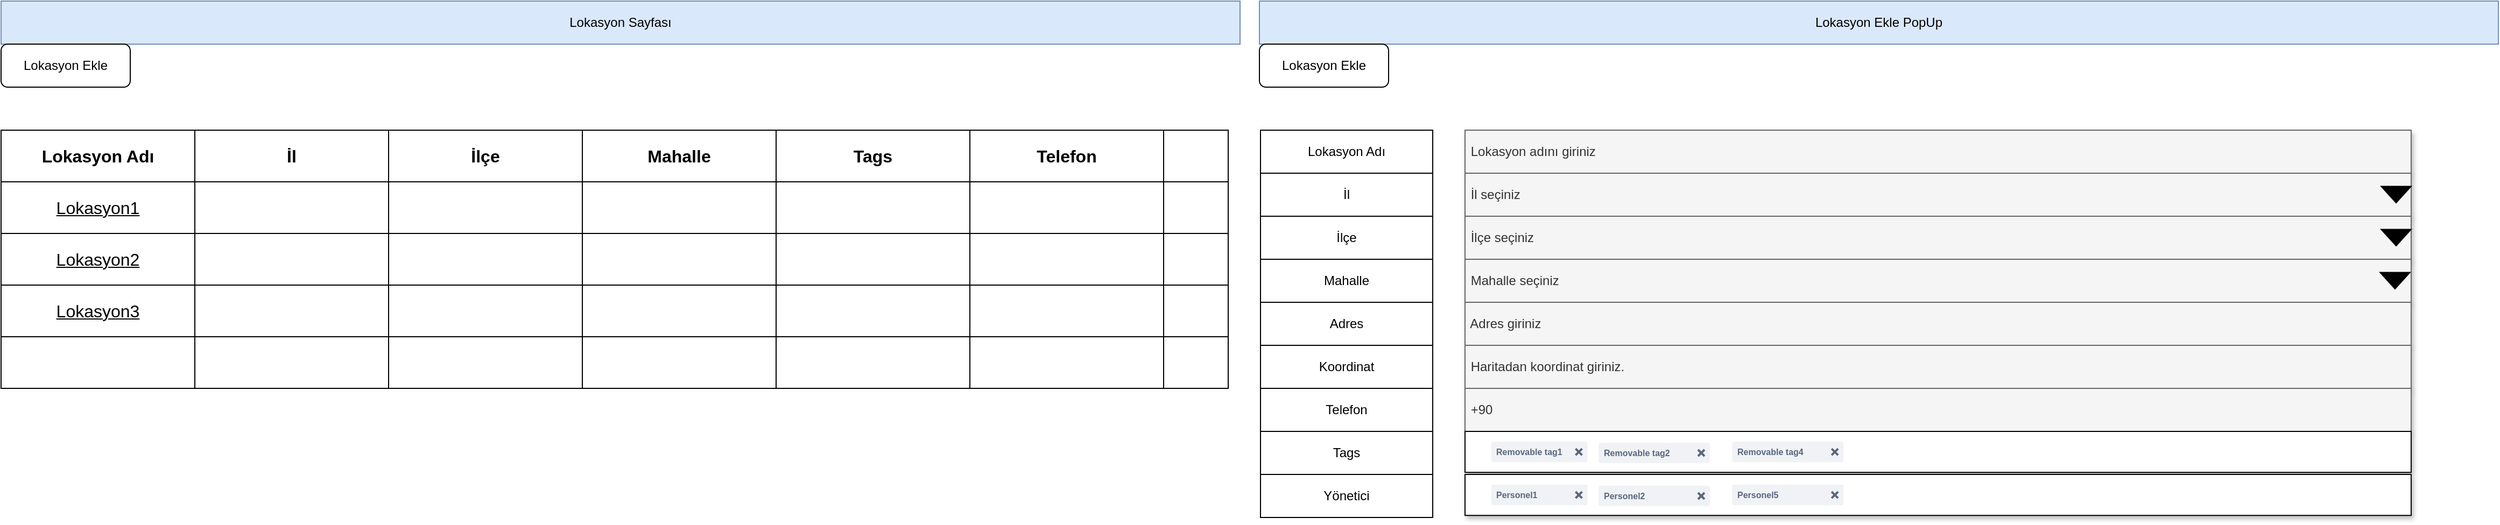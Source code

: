 <mxfile version="21.1.4" type="github" pages="4">
  <diagram name="Lokasyon" id="V22ZabiKrEkzvbPhqrHl">
    <mxGraphModel dx="2564" dy="630" grid="1" gridSize="10" guides="1" tooltips="1" connect="1" arrows="1" fold="1" page="1" pageScale="1" pageWidth="1169" pageHeight="827" math="0" shadow="0">
      <root>
        <mxCell id="0" />
        <mxCell id="1" parent="0" />
        <mxCell id="ftC1xpLoeg28yIElErKD-1" value="Lokasyon Sayfası" style="rounded=0;whiteSpace=wrap;html=1;fillColor=#dae8fc;strokeColor=#6c8ebf;movable=1;resizable=1;rotatable=1;deletable=1;editable=1;locked=0;connectable=1;" parent="1" vertex="1">
          <mxGeometry x="-1160" width="1151" height="40" as="geometry" />
        </mxCell>
        <mxCell id="ftC1xpLoeg28yIElErKD-43" value="" style="shape=table;startSize=0;container=1;collapsible=0;childLayout=tableLayout;fontSize=16;" parent="1" vertex="1">
          <mxGeometry x="-1160" y="120" width="1080" height="240" as="geometry" />
        </mxCell>
        <mxCell id="ftC1xpLoeg28yIElErKD-44" value="" style="shape=tableRow;horizontal=0;startSize=0;swimlaneHead=0;swimlaneBody=0;strokeColor=inherit;top=0;left=0;bottom=0;right=0;collapsible=0;dropTarget=0;fillColor=none;points=[[0,0.5],[1,0.5]];portConstraint=eastwest;fontSize=16;" parent="ftC1xpLoeg28yIElErKD-43" vertex="1">
          <mxGeometry width="1080" height="48" as="geometry" />
        </mxCell>
        <mxCell id="ftC1xpLoeg28yIElErKD-77" value="Lokasyon Adı" style="shape=partialRectangle;html=1;whiteSpace=wrap;connectable=0;strokeColor=inherit;overflow=hidden;fillColor=none;top=0;left=0;bottom=0;right=0;pointerEvents=1;fontSize=16;fontStyle=1" parent="ftC1xpLoeg28yIElErKD-44" vertex="1">
          <mxGeometry width="180" height="48" as="geometry">
            <mxRectangle width="180" height="48" as="alternateBounds" />
          </mxGeometry>
        </mxCell>
        <mxCell id="ftC1xpLoeg28yIElErKD-74" value="İl" style="shape=partialRectangle;html=1;whiteSpace=wrap;connectable=0;strokeColor=inherit;overflow=hidden;fillColor=none;top=0;left=0;bottom=0;right=0;pointerEvents=1;fontSize=16;fontStyle=1" parent="ftC1xpLoeg28yIElErKD-44" vertex="1">
          <mxGeometry x="180" width="180" height="48" as="geometry">
            <mxRectangle width="180" height="48" as="alternateBounds" />
          </mxGeometry>
        </mxCell>
        <mxCell id="ftC1xpLoeg28yIElErKD-71" value="İlçe" style="shape=partialRectangle;html=1;whiteSpace=wrap;connectable=0;strokeColor=inherit;overflow=hidden;fillColor=none;top=0;left=0;bottom=0;right=0;pointerEvents=1;fontSize=16;fontStyle=1" parent="ftC1xpLoeg28yIElErKD-44" vertex="1">
          <mxGeometry x="360" width="180" height="48" as="geometry">
            <mxRectangle width="180" height="48" as="alternateBounds" />
          </mxGeometry>
        </mxCell>
        <mxCell id="ftC1xpLoeg28yIElErKD-45" value="Mahalle" style="shape=partialRectangle;html=1;whiteSpace=wrap;connectable=0;strokeColor=inherit;overflow=hidden;fillColor=none;top=0;left=0;bottom=0;right=0;pointerEvents=1;fontSize=16;fontStyle=1" parent="ftC1xpLoeg28yIElErKD-44" vertex="1">
          <mxGeometry x="540" width="180" height="48" as="geometry">
            <mxRectangle width="180" height="48" as="alternateBounds" />
          </mxGeometry>
        </mxCell>
        <mxCell id="ftC1xpLoeg28yIElErKD-46" value="Tags" style="shape=partialRectangle;html=1;whiteSpace=wrap;connectable=0;strokeColor=inherit;overflow=hidden;fillColor=none;top=0;left=0;bottom=0;right=0;pointerEvents=1;fontSize=16;fontStyle=1" parent="ftC1xpLoeg28yIElErKD-44" vertex="1">
          <mxGeometry x="720" width="180" height="48" as="geometry">
            <mxRectangle width="180" height="48" as="alternateBounds" />
          </mxGeometry>
        </mxCell>
        <mxCell id="ftC1xpLoeg28yIElErKD-47" value="Telefon" style="shape=partialRectangle;html=1;whiteSpace=wrap;connectable=0;strokeColor=inherit;overflow=hidden;fillColor=none;top=0;left=0;bottom=0;right=0;pointerEvents=1;fontSize=16;fontStyle=1" parent="ftC1xpLoeg28yIElErKD-44" vertex="1">
          <mxGeometry x="900" width="180" height="48" as="geometry">
            <mxRectangle width="180" height="48" as="alternateBounds" />
          </mxGeometry>
        </mxCell>
        <mxCell id="ftC1xpLoeg28yIElErKD-48" value="" style="shape=tableRow;horizontal=0;startSize=0;swimlaneHead=0;swimlaneBody=0;strokeColor=inherit;top=0;left=0;bottom=0;right=0;collapsible=0;dropTarget=0;fillColor=none;points=[[0,0.5],[1,0.5]];portConstraint=eastwest;fontSize=16;" parent="ftC1xpLoeg28yIElErKD-43" vertex="1">
          <mxGeometry y="48" width="1080" height="48" as="geometry" />
        </mxCell>
        <mxCell id="ftC1xpLoeg28yIElErKD-78" value="Lokasyon1" style="shape=partialRectangle;html=1;whiteSpace=wrap;connectable=0;strokeColor=inherit;overflow=hidden;fillColor=none;top=0;left=0;bottom=0;right=0;pointerEvents=1;fontSize=16;fontStyle=4" parent="ftC1xpLoeg28yIElErKD-48" vertex="1">
          <mxGeometry width="180" height="48" as="geometry">
            <mxRectangle width="180" height="48" as="alternateBounds" />
          </mxGeometry>
        </mxCell>
        <mxCell id="ftC1xpLoeg28yIElErKD-75" style="shape=partialRectangle;html=1;whiteSpace=wrap;connectable=0;strokeColor=inherit;overflow=hidden;fillColor=none;top=0;left=0;bottom=0;right=0;pointerEvents=1;fontSize=16;" parent="ftC1xpLoeg28yIElErKD-48" vertex="1">
          <mxGeometry x="180" width="180" height="48" as="geometry">
            <mxRectangle width="180" height="48" as="alternateBounds" />
          </mxGeometry>
        </mxCell>
        <mxCell id="ftC1xpLoeg28yIElErKD-72" style="shape=partialRectangle;html=1;whiteSpace=wrap;connectable=0;strokeColor=inherit;overflow=hidden;fillColor=none;top=0;left=0;bottom=0;right=0;pointerEvents=1;fontSize=16;" parent="ftC1xpLoeg28yIElErKD-48" vertex="1">
          <mxGeometry x="360" width="180" height="48" as="geometry">
            <mxRectangle width="180" height="48" as="alternateBounds" />
          </mxGeometry>
        </mxCell>
        <mxCell id="ftC1xpLoeg28yIElErKD-49" value="" style="shape=partialRectangle;html=1;whiteSpace=wrap;connectable=0;strokeColor=inherit;overflow=hidden;fillColor=none;top=0;left=0;bottom=0;right=0;pointerEvents=1;fontSize=16;" parent="ftC1xpLoeg28yIElErKD-48" vertex="1">
          <mxGeometry x="540" width="180" height="48" as="geometry">
            <mxRectangle width="180" height="48" as="alternateBounds" />
          </mxGeometry>
        </mxCell>
        <mxCell id="ftC1xpLoeg28yIElErKD-50" value="" style="shape=partialRectangle;html=1;whiteSpace=wrap;connectable=0;strokeColor=inherit;overflow=hidden;fillColor=none;top=0;left=0;bottom=0;right=0;pointerEvents=1;fontSize=16;" parent="ftC1xpLoeg28yIElErKD-48" vertex="1">
          <mxGeometry x="720" width="180" height="48" as="geometry">
            <mxRectangle width="180" height="48" as="alternateBounds" />
          </mxGeometry>
        </mxCell>
        <mxCell id="ftC1xpLoeg28yIElErKD-51" value="" style="shape=partialRectangle;html=1;whiteSpace=wrap;connectable=0;strokeColor=inherit;overflow=hidden;fillColor=none;top=0;left=0;bottom=0;right=0;pointerEvents=1;fontSize=16;" parent="ftC1xpLoeg28yIElErKD-48" vertex="1">
          <mxGeometry x="900" width="180" height="48" as="geometry">
            <mxRectangle width="180" height="48" as="alternateBounds" />
          </mxGeometry>
        </mxCell>
        <mxCell id="ftC1xpLoeg28yIElErKD-52" value="" style="shape=tableRow;horizontal=0;startSize=0;swimlaneHead=0;swimlaneBody=0;strokeColor=inherit;top=0;left=0;bottom=0;right=0;collapsible=0;dropTarget=0;fillColor=none;points=[[0,0.5],[1,0.5]];portConstraint=eastwest;fontSize=16;" parent="ftC1xpLoeg28yIElErKD-43" vertex="1">
          <mxGeometry y="96" width="1080" height="48" as="geometry" />
        </mxCell>
        <mxCell id="ftC1xpLoeg28yIElErKD-79" value="Lokasyon2" style="shape=partialRectangle;html=1;whiteSpace=wrap;connectable=0;strokeColor=inherit;overflow=hidden;fillColor=none;top=0;left=0;bottom=0;right=0;pointerEvents=1;fontSize=16;fontStyle=4" parent="ftC1xpLoeg28yIElErKD-52" vertex="1">
          <mxGeometry width="180" height="48" as="geometry">
            <mxRectangle width="180" height="48" as="alternateBounds" />
          </mxGeometry>
        </mxCell>
        <mxCell id="ftC1xpLoeg28yIElErKD-76" style="shape=partialRectangle;html=1;whiteSpace=wrap;connectable=0;strokeColor=inherit;overflow=hidden;fillColor=none;top=0;left=0;bottom=0;right=0;pointerEvents=1;fontSize=16;" parent="ftC1xpLoeg28yIElErKD-52" vertex="1">
          <mxGeometry x="180" width="180" height="48" as="geometry">
            <mxRectangle width="180" height="48" as="alternateBounds" />
          </mxGeometry>
        </mxCell>
        <mxCell id="ftC1xpLoeg28yIElErKD-73" style="shape=partialRectangle;html=1;whiteSpace=wrap;connectable=0;strokeColor=inherit;overflow=hidden;fillColor=none;top=0;left=0;bottom=0;right=0;pointerEvents=1;fontSize=16;" parent="ftC1xpLoeg28yIElErKD-52" vertex="1">
          <mxGeometry x="360" width="180" height="48" as="geometry">
            <mxRectangle width="180" height="48" as="alternateBounds" />
          </mxGeometry>
        </mxCell>
        <mxCell id="ftC1xpLoeg28yIElErKD-53" value="" style="shape=partialRectangle;html=1;whiteSpace=wrap;connectable=0;strokeColor=inherit;overflow=hidden;fillColor=none;top=0;left=0;bottom=0;right=0;pointerEvents=1;fontSize=16;" parent="ftC1xpLoeg28yIElErKD-52" vertex="1">
          <mxGeometry x="540" width="180" height="48" as="geometry">
            <mxRectangle width="180" height="48" as="alternateBounds" />
          </mxGeometry>
        </mxCell>
        <mxCell id="ftC1xpLoeg28yIElErKD-54" value="" style="shape=partialRectangle;html=1;whiteSpace=wrap;connectable=0;strokeColor=inherit;overflow=hidden;fillColor=none;top=0;left=0;bottom=0;right=0;pointerEvents=1;fontSize=16;" parent="ftC1xpLoeg28yIElErKD-52" vertex="1">
          <mxGeometry x="720" width="180" height="48" as="geometry">
            <mxRectangle width="180" height="48" as="alternateBounds" />
          </mxGeometry>
        </mxCell>
        <mxCell id="ftC1xpLoeg28yIElErKD-55" value="" style="shape=partialRectangle;html=1;whiteSpace=wrap;connectable=0;strokeColor=inherit;overflow=hidden;fillColor=none;top=0;left=0;bottom=0;right=0;pointerEvents=1;fontSize=16;" parent="ftC1xpLoeg28yIElErKD-52" vertex="1">
          <mxGeometry x="900" width="180" height="48" as="geometry">
            <mxRectangle width="180" height="48" as="alternateBounds" />
          </mxGeometry>
        </mxCell>
        <mxCell id="ftC1xpLoeg28yIElErKD-80" style="shape=tableRow;horizontal=0;startSize=0;swimlaneHead=0;swimlaneBody=0;strokeColor=inherit;top=0;left=0;bottom=0;right=0;collapsible=0;dropTarget=0;fillColor=none;points=[[0,0.5],[1,0.5]];portConstraint=eastwest;fontSize=16;" parent="ftC1xpLoeg28yIElErKD-43" vertex="1">
          <mxGeometry y="144" width="1080" height="48" as="geometry" />
        </mxCell>
        <mxCell id="ftC1xpLoeg28yIElErKD-81" value="Lokasyon3" style="shape=partialRectangle;html=1;whiteSpace=wrap;connectable=0;strokeColor=inherit;overflow=hidden;fillColor=none;top=0;left=0;bottom=0;right=0;pointerEvents=1;fontSize=16;fontStyle=4" parent="ftC1xpLoeg28yIElErKD-80" vertex="1">
          <mxGeometry width="180" height="48" as="geometry">
            <mxRectangle width="180" height="48" as="alternateBounds" />
          </mxGeometry>
        </mxCell>
        <mxCell id="ftC1xpLoeg28yIElErKD-82" style="shape=partialRectangle;html=1;whiteSpace=wrap;connectable=0;strokeColor=inherit;overflow=hidden;fillColor=none;top=0;left=0;bottom=0;right=0;pointerEvents=1;fontSize=16;" parent="ftC1xpLoeg28yIElErKD-80" vertex="1">
          <mxGeometry x="180" width="180" height="48" as="geometry">
            <mxRectangle width="180" height="48" as="alternateBounds" />
          </mxGeometry>
        </mxCell>
        <mxCell id="ftC1xpLoeg28yIElErKD-83" style="shape=partialRectangle;html=1;whiteSpace=wrap;connectable=0;strokeColor=inherit;overflow=hidden;fillColor=none;top=0;left=0;bottom=0;right=0;pointerEvents=1;fontSize=16;" parent="ftC1xpLoeg28yIElErKD-80" vertex="1">
          <mxGeometry x="360" width="180" height="48" as="geometry">
            <mxRectangle width="180" height="48" as="alternateBounds" />
          </mxGeometry>
        </mxCell>
        <mxCell id="ftC1xpLoeg28yIElErKD-84" style="shape=partialRectangle;html=1;whiteSpace=wrap;connectable=0;strokeColor=inherit;overflow=hidden;fillColor=none;top=0;left=0;bottom=0;right=0;pointerEvents=1;fontSize=16;" parent="ftC1xpLoeg28yIElErKD-80" vertex="1">
          <mxGeometry x="540" width="180" height="48" as="geometry">
            <mxRectangle width="180" height="48" as="alternateBounds" />
          </mxGeometry>
        </mxCell>
        <mxCell id="ftC1xpLoeg28yIElErKD-85" style="shape=partialRectangle;html=1;whiteSpace=wrap;connectable=0;strokeColor=inherit;overflow=hidden;fillColor=none;top=0;left=0;bottom=0;right=0;pointerEvents=1;fontSize=16;" parent="ftC1xpLoeg28yIElErKD-80" vertex="1">
          <mxGeometry x="720" width="180" height="48" as="geometry">
            <mxRectangle width="180" height="48" as="alternateBounds" />
          </mxGeometry>
        </mxCell>
        <mxCell id="ftC1xpLoeg28yIElErKD-86" style="shape=partialRectangle;html=1;whiteSpace=wrap;connectable=0;strokeColor=inherit;overflow=hidden;fillColor=none;top=0;left=0;bottom=0;right=0;pointerEvents=1;fontSize=16;" parent="ftC1xpLoeg28yIElErKD-80" vertex="1">
          <mxGeometry x="900" width="180" height="48" as="geometry">
            <mxRectangle width="180" height="48" as="alternateBounds" />
          </mxGeometry>
        </mxCell>
        <mxCell id="ftC1xpLoeg28yIElErKD-87" style="shape=tableRow;horizontal=0;startSize=0;swimlaneHead=0;swimlaneBody=0;strokeColor=inherit;top=0;left=0;bottom=0;right=0;collapsible=0;dropTarget=0;fillColor=none;points=[[0,0.5],[1,0.5]];portConstraint=eastwest;fontSize=16;" parent="ftC1xpLoeg28yIElErKD-43" vertex="1">
          <mxGeometry y="192" width="1080" height="48" as="geometry" />
        </mxCell>
        <mxCell id="ftC1xpLoeg28yIElErKD-88" style="shape=partialRectangle;html=1;whiteSpace=wrap;connectable=0;strokeColor=inherit;overflow=hidden;fillColor=none;top=0;left=0;bottom=0;right=0;pointerEvents=1;fontSize=16;" parent="ftC1xpLoeg28yIElErKD-87" vertex="1">
          <mxGeometry width="180" height="48" as="geometry">
            <mxRectangle width="180" height="48" as="alternateBounds" />
          </mxGeometry>
        </mxCell>
        <mxCell id="ftC1xpLoeg28yIElErKD-89" style="shape=partialRectangle;html=1;whiteSpace=wrap;connectable=0;strokeColor=inherit;overflow=hidden;fillColor=none;top=0;left=0;bottom=0;right=0;pointerEvents=1;fontSize=16;" parent="ftC1xpLoeg28yIElErKD-87" vertex="1">
          <mxGeometry x="180" width="180" height="48" as="geometry">
            <mxRectangle width="180" height="48" as="alternateBounds" />
          </mxGeometry>
        </mxCell>
        <mxCell id="ftC1xpLoeg28yIElErKD-90" style="shape=partialRectangle;html=1;whiteSpace=wrap;connectable=0;strokeColor=inherit;overflow=hidden;fillColor=none;top=0;left=0;bottom=0;right=0;pointerEvents=1;fontSize=16;" parent="ftC1xpLoeg28yIElErKD-87" vertex="1">
          <mxGeometry x="360" width="180" height="48" as="geometry">
            <mxRectangle width="180" height="48" as="alternateBounds" />
          </mxGeometry>
        </mxCell>
        <mxCell id="ftC1xpLoeg28yIElErKD-91" style="shape=partialRectangle;html=1;whiteSpace=wrap;connectable=0;strokeColor=inherit;overflow=hidden;fillColor=none;top=0;left=0;bottom=0;right=0;pointerEvents=1;fontSize=16;" parent="ftC1xpLoeg28yIElErKD-87" vertex="1">
          <mxGeometry x="540" width="180" height="48" as="geometry">
            <mxRectangle width="180" height="48" as="alternateBounds" />
          </mxGeometry>
        </mxCell>
        <mxCell id="ftC1xpLoeg28yIElErKD-92" style="shape=partialRectangle;html=1;whiteSpace=wrap;connectable=0;strokeColor=inherit;overflow=hidden;fillColor=none;top=0;left=0;bottom=0;right=0;pointerEvents=1;fontSize=16;" parent="ftC1xpLoeg28yIElErKD-87" vertex="1">
          <mxGeometry x="720" width="180" height="48" as="geometry">
            <mxRectangle width="180" height="48" as="alternateBounds" />
          </mxGeometry>
        </mxCell>
        <mxCell id="ftC1xpLoeg28yIElErKD-93" style="shape=partialRectangle;html=1;whiteSpace=wrap;connectable=0;strokeColor=inherit;overflow=hidden;fillColor=none;top=0;left=0;bottom=0;right=0;pointerEvents=1;fontSize=16;" parent="ftC1xpLoeg28yIElErKD-87" vertex="1">
          <mxGeometry x="900" width="180" height="48" as="geometry">
            <mxRectangle width="180" height="48" as="alternateBounds" />
          </mxGeometry>
        </mxCell>
        <mxCell id="ftC1xpLoeg28yIElErKD-2" value="" style="group" parent="1" vertex="1" connectable="0">
          <mxGeometry x="10" y="120" width="160" height="240" as="geometry" />
        </mxCell>
        <mxCell id="ftC1xpLoeg28yIElErKD-3" value="Lokasyon Adı" style="rounded=0;whiteSpace=wrap;html=1;" parent="ftC1xpLoeg28yIElErKD-2" vertex="1">
          <mxGeometry width="160" height="40" as="geometry" />
        </mxCell>
        <mxCell id="ftC1xpLoeg28yIElErKD-4" value="Koordinat" style="rounded=0;whiteSpace=wrap;html=1;" parent="ftC1xpLoeg28yIElErKD-2" vertex="1">
          <mxGeometry y="200" width="160" height="40" as="geometry" />
        </mxCell>
        <mxCell id="ftC1xpLoeg28yIElErKD-5" value="Adres" style="rounded=0;whiteSpace=wrap;html=1;" parent="ftC1xpLoeg28yIElErKD-2" vertex="1">
          <mxGeometry y="160" width="160" height="40" as="geometry" />
        </mxCell>
        <mxCell id="ftC1xpLoeg28yIElErKD-6" value="Mahalle" style="rounded=0;whiteSpace=wrap;html=1;" parent="ftC1xpLoeg28yIElErKD-2" vertex="1">
          <mxGeometry y="120" width="160" height="40" as="geometry" />
        </mxCell>
        <mxCell id="ftC1xpLoeg28yIElErKD-7" value="İl" style="rounded=0;whiteSpace=wrap;html=1;" parent="ftC1xpLoeg28yIElErKD-2" vertex="1">
          <mxGeometry y="40" width="160" height="40" as="geometry" />
        </mxCell>
        <mxCell id="ftC1xpLoeg28yIElErKD-8" value="İlçe" style="rounded=0;whiteSpace=wrap;html=1;" parent="ftC1xpLoeg28yIElErKD-2" vertex="1">
          <mxGeometry y="80" width="160" height="40" as="geometry" />
        </mxCell>
        <mxCell id="ftC1xpLoeg28yIElErKD-10" value="Telefon" style="rounded=0;whiteSpace=wrap;html=1;" parent="1" vertex="1">
          <mxGeometry x="10" y="360" width="160" height="40" as="geometry" />
        </mxCell>
        <mxCell id="ftC1xpLoeg28yIElErKD-11" value="Tags" style="rounded=0;whiteSpace=wrap;html=1;" parent="1" vertex="1">
          <mxGeometry x="10" y="400" width="160" height="40" as="geometry" />
        </mxCell>
        <mxCell id="ftC1xpLoeg28yIElErKD-99" value="" style="group" parent="1" vertex="1" connectable="0">
          <mxGeometry x="200" y="120" width="880" height="320" as="geometry" />
        </mxCell>
        <mxCell id="ftC1xpLoeg28yIElErKD-12" value="&lt;span style=&quot;white-space: pre;&quot;&gt; &lt;/span&gt;Lokasyon adını giriniz" style="rounded=0;whiteSpace=wrap;html=1;shadow=1;fillColor=#f5f5f5;fontColor=#333333;strokeColor=#666666;align=left;" parent="ftC1xpLoeg28yIElErKD-99" vertex="1">
          <mxGeometry width="878.966" height="40" as="geometry" />
        </mxCell>
        <mxCell id="ftC1xpLoeg28yIElErKD-14" value="&lt;span style=&quot;white-space: pre;&quot;&gt; &lt;/span&gt;İl seçiniz" style="rounded=0;whiteSpace=wrap;html=1;shadow=1;fillColor=#f5f5f5;fontColor=#333333;strokeColor=#666666;align=left;" parent="ftC1xpLoeg28yIElErKD-99" vertex="1">
          <mxGeometry y="40" width="878.966" height="40" as="geometry" />
        </mxCell>
        <mxCell id="ftC1xpLoeg28yIElErKD-15" value="&lt;span style=&quot;white-space: pre;&quot;&gt; &lt;/span&gt;İlçe seçiniz" style="rounded=0;whiteSpace=wrap;html=1;shadow=1;fillColor=#f5f5f5;fontColor=#333333;strokeColor=#666666;align=left;" parent="ftC1xpLoeg28yIElErKD-99" vertex="1">
          <mxGeometry y="80" width="878.966" height="40" as="geometry" />
        </mxCell>
        <mxCell id="ftC1xpLoeg28yIElErKD-16" value="&lt;span style=&quot;white-space: pre;&quot;&gt; &lt;/span&gt;Mahalle seçiniz" style="rounded=0;whiteSpace=wrap;html=1;shadow=1;fillColor=#f5f5f5;fontColor=#333333;strokeColor=#666666;align=left;" parent="ftC1xpLoeg28yIElErKD-99" vertex="1">
          <mxGeometry y="120" width="878.966" height="40" as="geometry" />
        </mxCell>
        <mxCell id="ftC1xpLoeg28yIElErKD-17" value="&lt;span style=&quot;white-space: pre;&quot;&gt; &lt;/span&gt;Adres giriniz" style="rounded=0;whiteSpace=wrap;html=1;shadow=1;fillColor=#f5f5f5;fontColor=#333333;strokeColor=#666666;align=left;" parent="ftC1xpLoeg28yIElErKD-99" vertex="1">
          <mxGeometry y="160" width="878.966" height="40" as="geometry" />
        </mxCell>
        <mxCell id="ftC1xpLoeg28yIElErKD-18" value="&lt;span style=&quot;white-space: pre;&quot;&gt; &lt;/span&gt;Haritadan koordinat giriniz." style="rounded=0;whiteSpace=wrap;html=1;shadow=1;fillColor=#f5f5f5;fontColor=#333333;strokeColor=#666666;align=left;" parent="ftC1xpLoeg28yIElErKD-99" vertex="1">
          <mxGeometry y="200" width="878.966" height="40" as="geometry" />
        </mxCell>
        <mxCell id="ftC1xpLoeg28yIElErKD-19" value="&lt;span style=&quot;white-space: pre;&quot;&gt; &lt;/span&gt;+90&amp;nbsp;" style="rounded=0;whiteSpace=wrap;html=1;shadow=1;fillColor=#f5f5f5;fontColor=#333333;strokeColor=#666666;align=left;" parent="ftC1xpLoeg28yIElErKD-99" vertex="1">
          <mxGeometry y="240" width="878.966" height="40" as="geometry" />
        </mxCell>
        <mxCell id="ftC1xpLoeg28yIElErKD-21" value="" style="shape=image;html=1;verticalAlign=top;verticalLabelPosition=bottom;labelBackgroundColor=#ffffff;imageAspect=0;aspect=fixed;image=https://cdn4.iconfinder.com/data/icons/essential-app-2/16/location-service-place-gps-128.png;imageBackground=none;" parent="ftC1xpLoeg28yIElErKD-99" vertex="1">
          <mxGeometry x="850.01" y="206.17" width="27.67" height="27.67" as="geometry" />
        </mxCell>
        <mxCell id="ftC1xpLoeg28yIElErKD-22" value="" style="group" parent="ftC1xpLoeg28yIElErKD-99" vertex="1" connectable="0">
          <mxGeometry y="280" width="878.966" height="40" as="geometry" />
        </mxCell>
        <mxCell id="ftC1xpLoeg28yIElErKD-23" value="" style="shape=image;html=1;verticalAlign=top;verticalLabelPosition=bottom;labelBackgroundColor=#ffffff;imageAspect=0;aspect=fixed;image=https://cdn4.iconfinder.com/data/icons/evil-icons-user-interface/64/minus-128.png" parent="ftC1xpLoeg28yIElErKD-22" vertex="1">
          <mxGeometry x="793.511" y="11.429" width="21.429" height="21.429" as="geometry" />
        </mxCell>
        <mxCell id="ftC1xpLoeg28yIElErKD-24" value="" style="rounded=0;whiteSpace=wrap;html=1;shadow=1;" parent="ftC1xpLoeg28yIElErKD-22" vertex="1">
          <mxGeometry width="878.966" height="38.095" as="geometry" />
        </mxCell>
        <mxCell id="ftC1xpLoeg28yIElErKD-25" value="Removable tag1" style="dashed=0;html=1;fillColor=#F0F2F5;strokeColor=none;align=left;rounded=1;arcSize=10;fontColor=#596780;fontStyle=1;fontSize=8;shadow=0;spacingLeft=3" parent="ftC1xpLoeg28yIElErKD-22" vertex="1">
          <mxGeometry x="24.415" y="9.52" width="89.334" height="19.05" as="geometry" />
        </mxCell>
        <mxCell id="ftC1xpLoeg28yIElErKD-26" value="" style="html=1;shadow=0;dashed=0;shape=mxgraph.atlassian.x;strokeColor=#596780;strokeWidth=2" parent="ftC1xpLoeg28yIElErKD-25" vertex="1">
          <mxGeometry x="1" y="0.5" width="6" height="6" relative="1" as="geometry">
            <mxPoint x="-11" y="-3" as="offset" />
          </mxGeometry>
        </mxCell>
        <mxCell id="ftC1xpLoeg28yIElErKD-27" value="Removable tag4" style="dashed=0;html=1;fillColor=#F0F2F5;strokeColor=none;align=left;rounded=1;arcSize=10;fontColor=#596780;fontStyle=1;fontSize=8;shadow=0;spacingLeft=3" parent="ftC1xpLoeg28yIElErKD-22" vertex="1">
          <mxGeometry x="248.179" y="9.52" width="103.408" height="19.05" as="geometry" />
        </mxCell>
        <mxCell id="ftC1xpLoeg28yIElErKD-28" value="" style="html=1;shadow=0;dashed=0;shape=mxgraph.atlassian.x;strokeColor=#596780;strokeWidth=2" parent="ftC1xpLoeg28yIElErKD-27" vertex="1">
          <mxGeometry x="1" y="0.5" width="6" height="6" relative="1" as="geometry">
            <mxPoint x="-11" y="-3" as="offset" />
          </mxGeometry>
        </mxCell>
        <mxCell id="ftC1xpLoeg28yIElErKD-29" value="Removable tag2" style="dashed=0;html=1;fillColor=#F0F2F5;strokeColor=none;align=left;rounded=1;arcSize=10;fontColor=#596780;fontStyle=1;fontSize=8;shadow=0;spacingLeft=3" parent="ftC1xpLoeg28yIElErKD-22" vertex="1">
          <mxGeometry x="124.089" y="10.47" width="103.408" height="19.05" as="geometry" />
        </mxCell>
        <mxCell id="ftC1xpLoeg28yIElErKD-30" value="" style="html=1;shadow=0;dashed=0;shape=mxgraph.atlassian.x;strokeColor=#596780;strokeWidth=2" parent="ftC1xpLoeg28yIElErKD-29" vertex="1">
          <mxGeometry x="1" y="0.5" width="6" height="6" relative="1" as="geometry">
            <mxPoint x="-11" y="-3" as="offset" />
          </mxGeometry>
        </mxCell>
        <mxCell id="ftC1xpLoeg28yIElErKD-40" value="" style="shape=triangle;direction=south;fillColor=#000000;strokeColor=none;html=1;sketch=0;" parent="ftC1xpLoeg28yIElErKD-99" vertex="1">
          <mxGeometry x="850.012" y="51.75" width="29.988" height="16.5" as="geometry" />
        </mxCell>
        <mxCell id="ftC1xpLoeg28yIElErKD-41" value="" style="shape=triangle;direction=south;fillColor=#000000;strokeColor=none;html=1;sketch=0;" parent="ftC1xpLoeg28yIElErKD-99" vertex="1">
          <mxGeometry x="850.012" y="91.75" width="29.988" height="16.5" as="geometry" />
        </mxCell>
        <mxCell id="ftC1xpLoeg28yIElErKD-42" value="" style="shape=triangle;direction=south;fillColor=#000000;strokeColor=none;html=1;sketch=0;fillStyle=solid;" parent="ftC1xpLoeg28yIElErKD-99" vertex="1">
          <mxGeometry x="848.978" y="131.75" width="29.988" height="16.5" as="geometry" />
        </mxCell>
        <mxCell id="ftC1xpLoeg28yIElErKD-100" value="Lokasyon Ekle" style="rounded=1;whiteSpace=wrap;html=1;" parent="1" vertex="1">
          <mxGeometry x="-1160" y="40" width="120" height="40" as="geometry" />
        </mxCell>
        <mxCell id="ftC1xpLoeg28yIElErKD-101" value="Lokasyon Ekle PopUp" style="rounded=0;whiteSpace=wrap;html=1;fillColor=#dae8fc;strokeColor=#6c8ebf;movable=1;resizable=1;rotatable=1;deletable=1;editable=1;locked=0;connectable=1;" parent="1" vertex="1">
          <mxGeometry x="9" width="1151" height="40" as="geometry" />
        </mxCell>
        <mxCell id="ftC1xpLoeg28yIElErKD-102" value="Lokasyon Ekle" style="rounded=1;whiteSpace=wrap;html=1;" parent="1" vertex="1">
          <mxGeometry x="9" y="40" width="120" height="40" as="geometry" />
        </mxCell>
        <mxCell id="ftC1xpLoeg28yIElErKD-103" value="" style="shape=table;startSize=0;container=1;collapsible=0;childLayout=tableLayout;fontSize=16;" parent="1" vertex="1">
          <mxGeometry x="-80" y="120" width="60" height="240" as="geometry" />
        </mxCell>
        <mxCell id="ftC1xpLoeg28yIElErKD-120" style="shape=tableRow;horizontal=0;startSize=0;swimlaneHead=0;swimlaneBody=0;strokeColor=inherit;top=0;left=0;bottom=0;right=0;collapsible=0;dropTarget=0;fillColor=none;points=[[0,0.5],[1,0.5]];portConstraint=eastwest;fontSize=16;" parent="ftC1xpLoeg28yIElErKD-103" vertex="1">
          <mxGeometry width="60" height="48" as="geometry" />
        </mxCell>
        <mxCell id="ftC1xpLoeg28yIElErKD-121" style="shape=partialRectangle;html=1;whiteSpace=wrap;connectable=0;strokeColor=inherit;overflow=hidden;fillColor=none;top=0;left=0;bottom=0;right=0;pointerEvents=1;fontSize=16;" parent="ftC1xpLoeg28yIElErKD-120" vertex="1">
          <mxGeometry width="60" height="48" as="geometry">
            <mxRectangle width="60" height="48" as="alternateBounds" />
          </mxGeometry>
        </mxCell>
        <mxCell id="ftC1xpLoeg28yIElErKD-116" style="shape=tableRow;horizontal=0;startSize=0;swimlaneHead=0;swimlaneBody=0;strokeColor=inherit;top=0;left=0;bottom=0;right=0;collapsible=0;dropTarget=0;fillColor=none;points=[[0,0.5],[1,0.5]];portConstraint=eastwest;fontSize=16;" parent="ftC1xpLoeg28yIElErKD-103" vertex="1">
          <mxGeometry y="48" width="60" height="48" as="geometry" />
        </mxCell>
        <mxCell id="ftC1xpLoeg28yIElErKD-117" style="shape=partialRectangle;html=1;whiteSpace=wrap;connectable=0;strokeColor=inherit;overflow=hidden;fillColor=none;top=0;left=0;bottom=0;right=0;pointerEvents=1;fontSize=16;" parent="ftC1xpLoeg28yIElErKD-116" vertex="1">
          <mxGeometry width="60" height="48" as="geometry">
            <mxRectangle width="60" height="48" as="alternateBounds" />
          </mxGeometry>
        </mxCell>
        <mxCell id="ftC1xpLoeg28yIElErKD-104" value="" style="shape=tableRow;horizontal=0;startSize=0;swimlaneHead=0;swimlaneBody=0;strokeColor=inherit;top=0;left=0;bottom=0;right=0;collapsible=0;dropTarget=0;fillColor=none;points=[[0,0.5],[1,0.5]];portConstraint=eastwest;fontSize=16;" parent="ftC1xpLoeg28yIElErKD-103" vertex="1">
          <mxGeometry y="96" width="60" height="48" as="geometry" />
        </mxCell>
        <mxCell id="ftC1xpLoeg28yIElErKD-105" value="" style="shape=partialRectangle;html=1;whiteSpace=wrap;connectable=0;strokeColor=inherit;overflow=hidden;fillColor=none;top=0;left=0;bottom=0;right=0;pointerEvents=1;fontSize=16;" parent="ftC1xpLoeg28yIElErKD-104" vertex="1">
          <mxGeometry width="60" height="48" as="geometry">
            <mxRectangle width="60" height="48" as="alternateBounds" />
          </mxGeometry>
        </mxCell>
        <mxCell id="ftC1xpLoeg28yIElErKD-108" value="" style="shape=tableRow;horizontal=0;startSize=0;swimlaneHead=0;swimlaneBody=0;strokeColor=inherit;top=0;left=0;bottom=0;right=0;collapsible=0;dropTarget=0;fillColor=none;points=[[0,0.5],[1,0.5]];portConstraint=eastwest;fontSize=16;" parent="ftC1xpLoeg28yIElErKD-103" vertex="1">
          <mxGeometry y="144" width="60" height="48" as="geometry" />
        </mxCell>
        <mxCell id="ftC1xpLoeg28yIElErKD-109" value="" style="shape=partialRectangle;html=1;whiteSpace=wrap;connectable=0;strokeColor=inherit;overflow=hidden;fillColor=none;top=0;left=0;bottom=0;right=0;pointerEvents=1;fontSize=16;" parent="ftC1xpLoeg28yIElErKD-108" vertex="1">
          <mxGeometry width="60" height="48" as="geometry">
            <mxRectangle width="60" height="48" as="alternateBounds" />
          </mxGeometry>
        </mxCell>
        <mxCell id="ftC1xpLoeg28yIElErKD-112" value="" style="shape=tableRow;horizontal=0;startSize=0;swimlaneHead=0;swimlaneBody=0;strokeColor=inherit;top=0;left=0;bottom=0;right=0;collapsible=0;dropTarget=0;fillColor=none;points=[[0,0.5],[1,0.5]];portConstraint=eastwest;fontSize=16;" parent="ftC1xpLoeg28yIElErKD-103" vertex="1">
          <mxGeometry y="192" width="60" height="48" as="geometry" />
        </mxCell>
        <mxCell id="ftC1xpLoeg28yIElErKD-113" value="" style="shape=partialRectangle;html=1;whiteSpace=wrap;connectable=0;strokeColor=inherit;overflow=hidden;fillColor=none;top=0;left=0;bottom=0;right=0;pointerEvents=1;fontSize=16;" parent="ftC1xpLoeg28yIElErKD-112" vertex="1">
          <mxGeometry width="60" height="48" as="geometry">
            <mxRectangle width="60" height="48" as="alternateBounds" />
          </mxGeometry>
        </mxCell>
        <mxCell id="ftC1xpLoeg28yIElErKD-124" value="" style="shape=image;html=1;verticalAlign=top;verticalLabelPosition=bottom;labelBackgroundColor=#ffffff;imageAspect=0;aspect=fixed;image=https://cdn4.iconfinder.com/data/icons/essential-app-2/16/location-service-place-gps-128.png;imageBackground=none;" parent="1" vertex="1">
          <mxGeometry x="-63.84" y="130.0" width="27.67" height="27.67" as="geometry" />
        </mxCell>
        <mxCell id="K_cyDnHmgMoN_NCZIGL--1" value="" style="shape=image;html=1;verticalAlign=top;verticalLabelPosition=bottom;labelBackgroundColor=#ffffff;imageAspect=0;aspect=fixed;image=https://cdn4.iconfinder.com/data/icons/essential-app-2/16/location-service-place-gps-128.png;imageBackground=none;" parent="1" vertex="1">
          <mxGeometry x="-63.84" y="180.0" width="27.67" height="27.67" as="geometry" />
        </mxCell>
        <mxCell id="K_cyDnHmgMoN_NCZIGL--2" value="" style="shape=image;html=1;verticalAlign=top;verticalLabelPosition=bottom;labelBackgroundColor=#ffffff;imageAspect=0;aspect=fixed;image=https://cdn4.iconfinder.com/data/icons/essential-app-2/16/location-service-place-gps-128.png;imageBackground=none;" parent="1" vertex="1">
          <mxGeometry x="-63.84" y="275" width="27.67" height="27.67" as="geometry" />
        </mxCell>
        <mxCell id="K_cyDnHmgMoN_NCZIGL--3" value="" style="shape=image;html=1;verticalAlign=top;verticalLabelPosition=bottom;labelBackgroundColor=#ffffff;imageAspect=0;aspect=fixed;image=https://cdn4.iconfinder.com/data/icons/essential-app-2/16/location-service-place-gps-128.png;imageBackground=none;" parent="1" vertex="1">
          <mxGeometry x="-63.84" y="320" width="27.67" height="27.67" as="geometry" />
        </mxCell>
        <mxCell id="K_cyDnHmgMoN_NCZIGL--4" value="" style="shape=image;html=1;verticalAlign=top;verticalLabelPosition=bottom;labelBackgroundColor=#ffffff;imageAspect=0;aspect=fixed;image=https://cdn4.iconfinder.com/data/icons/essential-app-2/16/location-service-place-gps-128.png;imageBackground=none;" parent="1" vertex="1">
          <mxGeometry x="-63.84" y="226.16" width="27.67" height="27.67" as="geometry" />
        </mxCell>
        <mxCell id="xGXHTZ3CqMaXARI-7lZG-1" value="Yönetici" style="rounded=0;whiteSpace=wrap;html=1;" vertex="1" parent="1">
          <mxGeometry x="10" y="440" width="160" height="40" as="geometry" />
        </mxCell>
        <mxCell id="xGXHTZ3CqMaXARI-7lZG-23" value="" style="group" vertex="1" connectable="0" parent="1">
          <mxGeometry x="200" y="440" width="878.966" height="40" as="geometry" />
        </mxCell>
        <mxCell id="xGXHTZ3CqMaXARI-7lZG-24" value="" style="shape=image;html=1;verticalAlign=top;verticalLabelPosition=bottom;labelBackgroundColor=#ffffff;imageAspect=0;aspect=fixed;image=https://cdn4.iconfinder.com/data/icons/evil-icons-user-interface/64/minus-128.png" vertex="1" parent="xGXHTZ3CqMaXARI-7lZG-23">
          <mxGeometry x="793.511" y="11.429" width="21.429" height="21.429" as="geometry" />
        </mxCell>
        <mxCell id="xGXHTZ3CqMaXARI-7lZG-25" value="" style="rounded=0;whiteSpace=wrap;html=1;shadow=1;" vertex="1" parent="xGXHTZ3CqMaXARI-7lZG-23">
          <mxGeometry width="878.966" height="38.095" as="geometry" />
        </mxCell>
        <mxCell id="xGXHTZ3CqMaXARI-7lZG-26" value="Personel1" style="dashed=0;html=1;fillColor=#F0F2F5;strokeColor=none;align=left;rounded=1;arcSize=10;fontColor=#596780;fontStyle=1;fontSize=8;shadow=0;spacingLeft=3" vertex="1" parent="xGXHTZ3CqMaXARI-7lZG-23">
          <mxGeometry x="24.415" y="9.52" width="89.334" height="19.05" as="geometry" />
        </mxCell>
        <mxCell id="xGXHTZ3CqMaXARI-7lZG-27" value="" style="html=1;shadow=0;dashed=0;shape=mxgraph.atlassian.x;strokeColor=#596780;strokeWidth=2" vertex="1" parent="xGXHTZ3CqMaXARI-7lZG-26">
          <mxGeometry x="1" y="0.5" width="6" height="6" relative="1" as="geometry">
            <mxPoint x="-11" y="-3" as="offset" />
          </mxGeometry>
        </mxCell>
        <mxCell id="xGXHTZ3CqMaXARI-7lZG-28" value="Personel5" style="dashed=0;html=1;fillColor=#F0F2F5;strokeColor=none;align=left;rounded=1;arcSize=10;fontColor=#596780;fontStyle=1;fontSize=8;shadow=0;spacingLeft=3" vertex="1" parent="xGXHTZ3CqMaXARI-7lZG-23">
          <mxGeometry x="248.179" y="9.52" width="103.408" height="19.05" as="geometry" />
        </mxCell>
        <mxCell id="xGXHTZ3CqMaXARI-7lZG-29" value="" style="html=1;shadow=0;dashed=0;shape=mxgraph.atlassian.x;strokeColor=#596780;strokeWidth=2" vertex="1" parent="xGXHTZ3CqMaXARI-7lZG-28">
          <mxGeometry x="1" y="0.5" width="6" height="6" relative="1" as="geometry">
            <mxPoint x="-11" y="-3" as="offset" />
          </mxGeometry>
        </mxCell>
        <mxCell id="xGXHTZ3CqMaXARI-7lZG-30" value="Personel2" style="dashed=0;html=1;fillColor=#F0F2F5;strokeColor=none;align=left;rounded=1;arcSize=10;fontColor=#596780;fontStyle=1;fontSize=8;shadow=0;spacingLeft=3" vertex="1" parent="xGXHTZ3CqMaXARI-7lZG-23">
          <mxGeometry x="124.089" y="10.47" width="103.408" height="19.05" as="geometry" />
        </mxCell>
        <mxCell id="xGXHTZ3CqMaXARI-7lZG-31" value="" style="html=1;shadow=0;dashed=0;shape=mxgraph.atlassian.x;strokeColor=#596780;strokeWidth=2" vertex="1" parent="xGXHTZ3CqMaXARI-7lZG-30">
          <mxGeometry x="1" y="0.5" width="6" height="6" relative="1" as="geometry">
            <mxPoint x="-11" y="-3" as="offset" />
          </mxGeometry>
        </mxCell>
      </root>
    </mxGraphModel>
  </diagram>
  <diagram id="eT0EPZ5fEC8sPVbmBvVT" name="Denetçi">
    <mxGraphModel dx="2564" dy="630" grid="1" gridSize="10" guides="1" tooltips="1" connect="1" arrows="1" fold="1" page="1" pageScale="1" pageWidth="1169" pageHeight="827" math="0" shadow="0">
      <root>
        <mxCell id="0" />
        <mxCell id="1" parent="0" />
        <mxCell id="dbugyqw8s3rbR7TIyh4a-11" value="&lt;span style=&quot;white-space: pre;&quot;&gt; &lt;/span&gt;Denetçi adını giriniz" style="rounded=0;whiteSpace=wrap;html=1;shadow=1;fillColor=#f5f5f5;fontColor=#333333;strokeColor=#666666;align=left;" parent="1" vertex="1">
          <mxGeometry x="200" y="120" width="878.966" height="40" as="geometry" />
        </mxCell>
        <mxCell id="dbugyqw8s3rbR7TIyh4a-35" value="&lt;span style=&quot;white-space: pre;&quot;&gt; &lt;/span&gt;Denetçi soyadını giriniz" style="rounded=0;whiteSpace=wrap;html=1;shadow=1;fillColor=#f5f5f5;fontColor=#333333;strokeColor=#666666;align=left;" parent="1" vertex="1">
          <mxGeometry x="200" y="158" width="878.966" height="40" as="geometry" />
        </mxCell>
        <mxCell id="5SJihwAyokBj9vWmKEIJ-1" value="" style="shape=table;startSize=0;container=1;collapsible=0;childLayout=tableLayout;fontSize=16;" parent="1" vertex="1">
          <mxGeometry x="-1160" y="120" width="1120" height="220" as="geometry" />
        </mxCell>
        <mxCell id="5SJihwAyokBj9vWmKEIJ-2" value="" style="shape=tableRow;horizontal=0;startSize=0;swimlaneHead=0;swimlaneBody=0;strokeColor=inherit;top=0;left=0;bottom=0;right=0;collapsible=0;dropTarget=0;fillColor=none;points=[[0,0.5],[1,0.5]];portConstraint=eastwest;fontSize=16;" parent="5SJihwAyokBj9vWmKEIJ-1" vertex="1">
          <mxGeometry width="1120" height="44" as="geometry" />
        </mxCell>
        <mxCell id="5SJihwAyokBj9vWmKEIJ-3" value="Denetçi Adı Soyadı" style="shape=partialRectangle;html=1;whiteSpace=wrap;connectable=0;strokeColor=inherit;overflow=hidden;fillColor=none;top=0;left=0;bottom=0;right=0;pointerEvents=1;fontSize=16;fontStyle=1" parent="5SJihwAyokBj9vWmKEIJ-2" vertex="1">
          <mxGeometry width="224" height="44" as="geometry">
            <mxRectangle width="224" height="44" as="alternateBounds" />
          </mxGeometry>
        </mxCell>
        <mxCell id="a_AnLYpsBO4Tyyq47iIL-2" value="Bölge" style="shape=partialRectangle;html=1;whiteSpace=wrap;connectable=0;strokeColor=inherit;overflow=hidden;fillColor=none;top=0;left=0;bottom=0;right=0;pointerEvents=1;fontSize=16;fontStyle=1" parent="5SJihwAyokBj9vWmKEIJ-2" vertex="1">
          <mxGeometry x="224" width="224" height="44" as="geometry">
            <mxRectangle width="224" height="44" as="alternateBounds" />
          </mxGeometry>
        </mxCell>
        <mxCell id="5SJihwAyokBj9vWmKEIJ-4" value="İl" style="shape=partialRectangle;html=1;whiteSpace=wrap;connectable=0;strokeColor=inherit;overflow=hidden;fillColor=none;top=0;left=0;bottom=0;right=0;pointerEvents=1;fontSize=16;fontStyle=1" parent="5SJihwAyokBj9vWmKEIJ-2" vertex="1">
          <mxGeometry x="448" width="224" height="44" as="geometry">
            <mxRectangle width="224" height="44" as="alternateBounds" />
          </mxGeometry>
        </mxCell>
        <mxCell id="5SJihwAyokBj9vWmKEIJ-7" value="Tags" style="shape=partialRectangle;html=1;whiteSpace=wrap;connectable=0;strokeColor=inherit;overflow=hidden;fillColor=none;top=0;left=0;bottom=0;right=0;pointerEvents=1;fontSize=16;fontStyle=1" parent="5SJihwAyokBj9vWmKEIJ-2" vertex="1">
          <mxGeometry x="672" width="224" height="44" as="geometry">
            <mxRectangle width="224" height="44" as="alternateBounds" />
          </mxGeometry>
        </mxCell>
        <mxCell id="5SJihwAyokBj9vWmKEIJ-8" value="Telefon" style="shape=partialRectangle;html=1;whiteSpace=wrap;connectable=0;strokeColor=inherit;overflow=hidden;fillColor=none;top=0;left=0;bottom=0;right=0;pointerEvents=1;fontSize=16;fontStyle=1" parent="5SJihwAyokBj9vWmKEIJ-2" vertex="1">
          <mxGeometry x="896" width="224" height="44" as="geometry">
            <mxRectangle width="224" height="44" as="alternateBounds" />
          </mxGeometry>
        </mxCell>
        <mxCell id="5SJihwAyokBj9vWmKEIJ-9" value="" style="shape=tableRow;horizontal=0;startSize=0;swimlaneHead=0;swimlaneBody=0;strokeColor=inherit;top=0;left=0;bottom=0;right=0;collapsible=0;dropTarget=0;fillColor=none;points=[[0,0.5],[1,0.5]];portConstraint=eastwest;fontSize=16;" parent="5SJihwAyokBj9vWmKEIJ-1" vertex="1">
          <mxGeometry y="44" width="1120" height="44" as="geometry" />
        </mxCell>
        <mxCell id="5SJihwAyokBj9vWmKEIJ-10" value="Denetçi1" style="shape=partialRectangle;html=1;whiteSpace=wrap;connectable=0;strokeColor=inherit;overflow=hidden;fillColor=none;top=0;left=0;bottom=0;right=0;pointerEvents=1;fontSize=16;fontStyle=4" parent="5SJihwAyokBj9vWmKEIJ-9" vertex="1">
          <mxGeometry width="224" height="44" as="geometry">
            <mxRectangle width="224" height="44" as="alternateBounds" />
          </mxGeometry>
        </mxCell>
        <mxCell id="a_AnLYpsBO4Tyyq47iIL-3" style="shape=partialRectangle;html=1;whiteSpace=wrap;connectable=0;strokeColor=inherit;overflow=hidden;fillColor=none;top=0;left=0;bottom=0;right=0;pointerEvents=1;fontSize=16;" parent="5SJihwAyokBj9vWmKEIJ-9" vertex="1">
          <mxGeometry x="224" width="224" height="44" as="geometry">
            <mxRectangle width="224" height="44" as="alternateBounds" />
          </mxGeometry>
        </mxCell>
        <mxCell id="5SJihwAyokBj9vWmKEIJ-11" style="shape=partialRectangle;html=1;whiteSpace=wrap;connectable=0;strokeColor=inherit;overflow=hidden;fillColor=none;top=0;left=0;bottom=0;right=0;pointerEvents=1;fontSize=16;" parent="5SJihwAyokBj9vWmKEIJ-9" vertex="1">
          <mxGeometry x="448" width="224" height="44" as="geometry">
            <mxRectangle width="224" height="44" as="alternateBounds" />
          </mxGeometry>
        </mxCell>
        <mxCell id="5SJihwAyokBj9vWmKEIJ-14" value="" style="shape=partialRectangle;html=1;whiteSpace=wrap;connectable=0;strokeColor=inherit;overflow=hidden;fillColor=none;top=0;left=0;bottom=0;right=0;pointerEvents=1;fontSize=16;" parent="5SJihwAyokBj9vWmKEIJ-9" vertex="1">
          <mxGeometry x="672" width="224" height="44" as="geometry">
            <mxRectangle width="224" height="44" as="alternateBounds" />
          </mxGeometry>
        </mxCell>
        <mxCell id="5SJihwAyokBj9vWmKEIJ-15" value="" style="shape=partialRectangle;html=1;whiteSpace=wrap;connectable=0;strokeColor=inherit;overflow=hidden;fillColor=none;top=0;left=0;bottom=0;right=0;pointerEvents=1;fontSize=16;" parent="5SJihwAyokBj9vWmKEIJ-9" vertex="1">
          <mxGeometry x="896" width="224" height="44" as="geometry">
            <mxRectangle width="224" height="44" as="alternateBounds" />
          </mxGeometry>
        </mxCell>
        <mxCell id="5SJihwAyokBj9vWmKEIJ-16" value="" style="shape=tableRow;horizontal=0;startSize=0;swimlaneHead=0;swimlaneBody=0;strokeColor=inherit;top=0;left=0;bottom=0;right=0;collapsible=0;dropTarget=0;fillColor=none;points=[[0,0.5],[1,0.5]];portConstraint=eastwest;fontSize=16;" parent="5SJihwAyokBj9vWmKEIJ-1" vertex="1">
          <mxGeometry y="88" width="1120" height="44" as="geometry" />
        </mxCell>
        <mxCell id="5SJihwAyokBj9vWmKEIJ-17" value="Denetçi2" style="shape=partialRectangle;html=1;whiteSpace=wrap;connectable=0;strokeColor=inherit;overflow=hidden;fillColor=none;top=0;left=0;bottom=0;right=0;pointerEvents=1;fontSize=16;fontStyle=4" parent="5SJihwAyokBj9vWmKEIJ-16" vertex="1">
          <mxGeometry width="224" height="44" as="geometry">
            <mxRectangle width="224" height="44" as="alternateBounds" />
          </mxGeometry>
        </mxCell>
        <mxCell id="a_AnLYpsBO4Tyyq47iIL-4" style="shape=partialRectangle;html=1;whiteSpace=wrap;connectable=0;strokeColor=inherit;overflow=hidden;fillColor=none;top=0;left=0;bottom=0;right=0;pointerEvents=1;fontSize=16;" parent="5SJihwAyokBj9vWmKEIJ-16" vertex="1">
          <mxGeometry x="224" width="224" height="44" as="geometry">
            <mxRectangle width="224" height="44" as="alternateBounds" />
          </mxGeometry>
        </mxCell>
        <mxCell id="5SJihwAyokBj9vWmKEIJ-18" style="shape=partialRectangle;html=1;whiteSpace=wrap;connectable=0;strokeColor=inherit;overflow=hidden;fillColor=none;top=0;left=0;bottom=0;right=0;pointerEvents=1;fontSize=16;" parent="5SJihwAyokBj9vWmKEIJ-16" vertex="1">
          <mxGeometry x="448" width="224" height="44" as="geometry">
            <mxRectangle width="224" height="44" as="alternateBounds" />
          </mxGeometry>
        </mxCell>
        <mxCell id="5SJihwAyokBj9vWmKEIJ-21" value="" style="shape=partialRectangle;html=1;whiteSpace=wrap;connectable=0;strokeColor=inherit;overflow=hidden;fillColor=none;top=0;left=0;bottom=0;right=0;pointerEvents=1;fontSize=16;" parent="5SJihwAyokBj9vWmKEIJ-16" vertex="1">
          <mxGeometry x="672" width="224" height="44" as="geometry">
            <mxRectangle width="224" height="44" as="alternateBounds" />
          </mxGeometry>
        </mxCell>
        <mxCell id="5SJihwAyokBj9vWmKEIJ-22" value="" style="shape=partialRectangle;html=1;whiteSpace=wrap;connectable=0;strokeColor=inherit;overflow=hidden;fillColor=none;top=0;left=0;bottom=0;right=0;pointerEvents=1;fontSize=16;" parent="5SJihwAyokBj9vWmKEIJ-16" vertex="1">
          <mxGeometry x="896" width="224" height="44" as="geometry">
            <mxRectangle width="224" height="44" as="alternateBounds" />
          </mxGeometry>
        </mxCell>
        <mxCell id="5SJihwAyokBj9vWmKEIJ-23" style="shape=tableRow;horizontal=0;startSize=0;swimlaneHead=0;swimlaneBody=0;strokeColor=inherit;top=0;left=0;bottom=0;right=0;collapsible=0;dropTarget=0;fillColor=none;points=[[0,0.5],[1,0.5]];portConstraint=eastwest;fontSize=16;" parent="5SJihwAyokBj9vWmKEIJ-1" vertex="1">
          <mxGeometry y="132" width="1120" height="44" as="geometry" />
        </mxCell>
        <mxCell id="5SJihwAyokBj9vWmKEIJ-24" value="Denetçi3" style="shape=partialRectangle;html=1;whiteSpace=wrap;connectable=0;strokeColor=inherit;overflow=hidden;fillColor=none;top=0;left=0;bottom=0;right=0;pointerEvents=1;fontSize=16;fontStyle=4" parent="5SJihwAyokBj9vWmKEIJ-23" vertex="1">
          <mxGeometry width="224" height="44" as="geometry">
            <mxRectangle width="224" height="44" as="alternateBounds" />
          </mxGeometry>
        </mxCell>
        <mxCell id="a_AnLYpsBO4Tyyq47iIL-5" style="shape=partialRectangle;html=1;whiteSpace=wrap;connectable=0;strokeColor=inherit;overflow=hidden;fillColor=none;top=0;left=0;bottom=0;right=0;pointerEvents=1;fontSize=16;" parent="5SJihwAyokBj9vWmKEIJ-23" vertex="1">
          <mxGeometry x="224" width="224" height="44" as="geometry">
            <mxRectangle width="224" height="44" as="alternateBounds" />
          </mxGeometry>
        </mxCell>
        <mxCell id="5SJihwAyokBj9vWmKEIJ-25" style="shape=partialRectangle;html=1;whiteSpace=wrap;connectable=0;strokeColor=inherit;overflow=hidden;fillColor=none;top=0;left=0;bottom=0;right=0;pointerEvents=1;fontSize=16;" parent="5SJihwAyokBj9vWmKEIJ-23" vertex="1">
          <mxGeometry x="448" width="224" height="44" as="geometry">
            <mxRectangle width="224" height="44" as="alternateBounds" />
          </mxGeometry>
        </mxCell>
        <mxCell id="5SJihwAyokBj9vWmKEIJ-28" style="shape=partialRectangle;html=1;whiteSpace=wrap;connectable=0;strokeColor=inherit;overflow=hidden;fillColor=none;top=0;left=0;bottom=0;right=0;pointerEvents=1;fontSize=16;" parent="5SJihwAyokBj9vWmKEIJ-23" vertex="1">
          <mxGeometry x="672" width="224" height="44" as="geometry">
            <mxRectangle width="224" height="44" as="alternateBounds" />
          </mxGeometry>
        </mxCell>
        <mxCell id="5SJihwAyokBj9vWmKEIJ-29" style="shape=partialRectangle;html=1;whiteSpace=wrap;connectable=0;strokeColor=inherit;overflow=hidden;fillColor=none;top=0;left=0;bottom=0;right=0;pointerEvents=1;fontSize=16;" parent="5SJihwAyokBj9vWmKEIJ-23" vertex="1">
          <mxGeometry x="896" width="224" height="44" as="geometry">
            <mxRectangle width="224" height="44" as="alternateBounds" />
          </mxGeometry>
        </mxCell>
        <mxCell id="5SJihwAyokBj9vWmKEIJ-30" style="shape=tableRow;horizontal=0;startSize=0;swimlaneHead=0;swimlaneBody=0;strokeColor=inherit;top=0;left=0;bottom=0;right=0;collapsible=0;dropTarget=0;fillColor=none;points=[[0,0.5],[1,0.5]];portConstraint=eastwest;fontSize=16;" parent="5SJihwAyokBj9vWmKEIJ-1" vertex="1">
          <mxGeometry y="176" width="1120" height="44" as="geometry" />
        </mxCell>
        <mxCell id="5SJihwAyokBj9vWmKEIJ-31" style="shape=partialRectangle;html=1;whiteSpace=wrap;connectable=0;strokeColor=inherit;overflow=hidden;fillColor=none;top=0;left=0;bottom=0;right=0;pointerEvents=1;fontSize=16;" parent="5SJihwAyokBj9vWmKEIJ-30" vertex="1">
          <mxGeometry width="224" height="44" as="geometry">
            <mxRectangle width="224" height="44" as="alternateBounds" />
          </mxGeometry>
        </mxCell>
        <mxCell id="a_AnLYpsBO4Tyyq47iIL-6" style="shape=partialRectangle;html=1;whiteSpace=wrap;connectable=0;strokeColor=inherit;overflow=hidden;fillColor=none;top=0;left=0;bottom=0;right=0;pointerEvents=1;fontSize=16;" parent="5SJihwAyokBj9vWmKEIJ-30" vertex="1">
          <mxGeometry x="224" width="224" height="44" as="geometry">
            <mxRectangle width="224" height="44" as="alternateBounds" />
          </mxGeometry>
        </mxCell>
        <mxCell id="5SJihwAyokBj9vWmKEIJ-32" style="shape=partialRectangle;html=1;whiteSpace=wrap;connectable=0;strokeColor=inherit;overflow=hidden;fillColor=none;top=0;left=0;bottom=0;right=0;pointerEvents=1;fontSize=16;" parent="5SJihwAyokBj9vWmKEIJ-30" vertex="1">
          <mxGeometry x="448" width="224" height="44" as="geometry">
            <mxRectangle width="224" height="44" as="alternateBounds" />
          </mxGeometry>
        </mxCell>
        <mxCell id="5SJihwAyokBj9vWmKEIJ-35" style="shape=partialRectangle;html=1;whiteSpace=wrap;connectable=0;strokeColor=inherit;overflow=hidden;fillColor=none;top=0;left=0;bottom=0;right=0;pointerEvents=1;fontSize=16;" parent="5SJihwAyokBj9vWmKEIJ-30" vertex="1">
          <mxGeometry x="672" width="224" height="44" as="geometry">
            <mxRectangle width="224" height="44" as="alternateBounds" />
          </mxGeometry>
        </mxCell>
        <mxCell id="5SJihwAyokBj9vWmKEIJ-36" style="shape=partialRectangle;html=1;whiteSpace=wrap;connectable=0;strokeColor=inherit;overflow=hidden;fillColor=none;top=0;left=0;bottom=0;right=0;pointerEvents=1;fontSize=16;" parent="5SJihwAyokBj9vWmKEIJ-30" vertex="1">
          <mxGeometry x="896" width="224" height="44" as="geometry">
            <mxRectangle width="224" height="44" as="alternateBounds" />
          </mxGeometry>
        </mxCell>
        <mxCell id="5SJihwAyokBj9vWmKEIJ-37" value="Denetçi Ekle" style="rounded=1;whiteSpace=wrap;html=1;" parent="1" vertex="1">
          <mxGeometry x="-1160" y="40" width="120" height="40" as="geometry" />
        </mxCell>
        <mxCell id="a_AnLYpsBO4Tyyq47iIL-1" value="Denetçi Sayfası" style="rounded=0;whiteSpace=wrap;html=1;fillColor=#dae8fc;strokeColor=#6c8ebf;movable=1;resizable=1;rotatable=1;deletable=1;editable=1;locked=0;connectable=1;" parent="1" vertex="1">
          <mxGeometry x="-1160" width="1151" height="40" as="geometry" />
        </mxCell>
        <mxCell id="dbugyqw8s3rbR7TIyh4a-1" value="" style="group" parent="1" vertex="1" connectable="0">
          <mxGeometry x="10" y="120" width="160" height="240" as="geometry" />
        </mxCell>
        <mxCell id="dbugyqw8s3rbR7TIyh4a-2" value="Denetçi Adı" style="rounded=0;whiteSpace=wrap;html=1;" parent="dbugyqw8s3rbR7TIyh4a-1" vertex="1">
          <mxGeometry width="160" height="40" as="geometry" />
        </mxCell>
        <mxCell id="dbugyqw8s3rbR7TIyh4a-3" value="Bölge" style="rounded=0;whiteSpace=wrap;html=1;" parent="dbugyqw8s3rbR7TIyh4a-1" vertex="1">
          <mxGeometry y="238" width="160" height="40" as="geometry" />
        </mxCell>
        <mxCell id="dbugyqw8s3rbR7TIyh4a-4" value="Adres" style="rounded=0;whiteSpace=wrap;html=1;" parent="dbugyqw8s3rbR7TIyh4a-1" vertex="1">
          <mxGeometry y="198" width="160" height="40" as="geometry" />
        </mxCell>
        <mxCell id="dbugyqw8s3rbR7TIyh4a-5" value="Mahalle" style="rounded=0;whiteSpace=wrap;html=1;" parent="dbugyqw8s3rbR7TIyh4a-1" vertex="1">
          <mxGeometry y="158" width="160" height="40" as="geometry" />
        </mxCell>
        <mxCell id="dbugyqw8s3rbR7TIyh4a-6" value="İl" style="rounded=0;whiteSpace=wrap;html=1;" parent="dbugyqw8s3rbR7TIyh4a-1" vertex="1">
          <mxGeometry y="78" width="160" height="40" as="geometry" />
        </mxCell>
        <mxCell id="dbugyqw8s3rbR7TIyh4a-7" value="İlçe" style="rounded=0;whiteSpace=wrap;html=1;" parent="dbugyqw8s3rbR7TIyh4a-1" vertex="1">
          <mxGeometry y="118" width="160" height="40" as="geometry" />
        </mxCell>
        <mxCell id="dbugyqw8s3rbR7TIyh4a-34" value="Denetçi Soyadı" style="rounded=0;whiteSpace=wrap;html=1;" parent="dbugyqw8s3rbR7TIyh4a-1" vertex="1">
          <mxGeometry y="38" width="160" height="40" as="geometry" />
        </mxCell>
        <mxCell id="dbugyqw8s3rbR7TIyh4a-8" value="Telefon" style="rounded=0;whiteSpace=wrap;html=1;" parent="1" vertex="1">
          <mxGeometry x="10" y="398" width="160" height="40" as="geometry" />
        </mxCell>
        <mxCell id="dbugyqw8s3rbR7TIyh4a-9" value="Tags" style="rounded=0;whiteSpace=wrap;html=1;" parent="1" vertex="1">
          <mxGeometry x="10" y="480" width="160" height="40" as="geometry" />
        </mxCell>
        <mxCell id="dbugyqw8s3rbR7TIyh4a-32" value="Denetçi Ekleme PopUpSayfası" style="rounded=0;whiteSpace=wrap;html=1;fillColor=#dae8fc;strokeColor=#6c8ebf;movable=1;resizable=1;rotatable=1;deletable=1;editable=1;locked=0;connectable=1;" parent="1" vertex="1">
          <mxGeometry x="10" width="1151" height="40" as="geometry" />
        </mxCell>
        <mxCell id="dbugyqw8s3rbR7TIyh4a-33" value="Denetçi Ekle" style="rounded=1;whiteSpace=wrap;html=1;" parent="1" vertex="1">
          <mxGeometry x="10" y="40" width="120" height="40" as="geometry" />
        </mxCell>
        <mxCell id="dbugyqw8s3rbR7TIyh4a-12" value="&lt;span style=&quot;white-space: pre;&quot;&gt; &lt;/span&gt;İl seçiniz" style="rounded=0;whiteSpace=wrap;html=1;shadow=1;fillColor=#f5f5f5;fontColor=#333333;strokeColor=#666666;align=left;" parent="1" vertex="1">
          <mxGeometry x="200" y="198" width="878.966" height="40" as="geometry" />
        </mxCell>
        <mxCell id="dbugyqw8s3rbR7TIyh4a-13" value="&lt;span style=&quot;white-space: pre;&quot;&gt; &lt;/span&gt;İlçe seçiniz" style="rounded=0;whiteSpace=wrap;html=1;shadow=1;fillColor=#f5f5f5;fontColor=#333333;strokeColor=#666666;align=left;" parent="1" vertex="1">
          <mxGeometry x="200" y="238" width="878.966" height="40" as="geometry" />
        </mxCell>
        <mxCell id="dbugyqw8s3rbR7TIyh4a-14" value="&lt;span style=&quot;white-space: pre;&quot;&gt; &lt;/span&gt;Mahalle seçiniz" style="rounded=0;whiteSpace=wrap;html=1;shadow=1;fillColor=#f5f5f5;fontColor=#333333;strokeColor=#666666;align=left;" parent="1" vertex="1">
          <mxGeometry x="200" y="278" width="878.966" height="40" as="geometry" />
        </mxCell>
        <mxCell id="dbugyqw8s3rbR7TIyh4a-15" value="&lt;span style=&quot;white-space: pre;&quot;&gt; &lt;/span&gt;Adres giriniz" style="rounded=0;whiteSpace=wrap;html=1;shadow=1;fillColor=#f5f5f5;fontColor=#333333;strokeColor=#666666;align=left;" parent="1" vertex="1">
          <mxGeometry x="200" y="318" width="878.966" height="40" as="geometry" />
        </mxCell>
        <mxCell id="dbugyqw8s3rbR7TIyh4a-16" value="&lt;span style=&quot;white-space: pre;&quot;&gt; &lt;/span&gt;Bölge giriniz" style="rounded=0;whiteSpace=wrap;html=1;shadow=1;fillColor=#f5f5f5;fontColor=#333333;strokeColor=#666666;align=left;" parent="1" vertex="1">
          <mxGeometry x="200" y="358" width="878.966" height="40" as="geometry" />
        </mxCell>
        <mxCell id="dbugyqw8s3rbR7TIyh4a-17" value="&lt;span style=&quot;white-space: pre;&quot;&gt; &lt;/span&gt;+90&amp;nbsp;" style="rounded=0;whiteSpace=wrap;html=1;shadow=1;fillColor=#f5f5f5;fontColor=#333333;strokeColor=#666666;align=left;" parent="1" vertex="1">
          <mxGeometry x="200" y="398" width="878.966" height="40" as="geometry" />
        </mxCell>
        <mxCell id="dbugyqw8s3rbR7TIyh4a-19" value="" style="group" parent="1" vertex="1" connectable="0">
          <mxGeometry x="200" y="480" width="878.966" height="40" as="geometry" />
        </mxCell>
        <mxCell id="dbugyqw8s3rbR7TIyh4a-20" value="" style="shape=image;html=1;verticalAlign=top;verticalLabelPosition=bottom;labelBackgroundColor=#ffffff;imageAspect=0;aspect=fixed;image=https://cdn4.iconfinder.com/data/icons/evil-icons-user-interface/64/minus-128.png" parent="dbugyqw8s3rbR7TIyh4a-19" vertex="1">
          <mxGeometry x="793.511" y="11.429" width="21.429" height="21.429" as="geometry" />
        </mxCell>
        <mxCell id="dbugyqw8s3rbR7TIyh4a-21" value="" style="rounded=0;whiteSpace=wrap;html=1;shadow=1;" parent="dbugyqw8s3rbR7TIyh4a-19" vertex="1">
          <mxGeometry width="878.966" height="38.095" as="geometry" />
        </mxCell>
        <mxCell id="dbugyqw8s3rbR7TIyh4a-22" value="Removable tag1" style="dashed=0;html=1;fillColor=#F0F2F5;strokeColor=none;align=left;rounded=1;arcSize=10;fontColor=#596780;fontStyle=1;fontSize=8;shadow=0;spacingLeft=3" parent="dbugyqw8s3rbR7TIyh4a-19" vertex="1">
          <mxGeometry x="24.415" y="9.52" width="89.334" height="19.05" as="geometry" />
        </mxCell>
        <mxCell id="dbugyqw8s3rbR7TIyh4a-23" value="" style="html=1;shadow=0;dashed=0;shape=mxgraph.atlassian.x;strokeColor=#596780;strokeWidth=2" parent="dbugyqw8s3rbR7TIyh4a-22" vertex="1">
          <mxGeometry x="1" y="0.5" width="6" height="6" relative="1" as="geometry">
            <mxPoint x="-11" y="-3" as="offset" />
          </mxGeometry>
        </mxCell>
        <mxCell id="dbugyqw8s3rbR7TIyh4a-24" value="Removable tag4" style="dashed=0;html=1;fillColor=#F0F2F5;strokeColor=none;align=left;rounded=1;arcSize=10;fontColor=#596780;fontStyle=1;fontSize=8;shadow=0;spacingLeft=3" parent="dbugyqw8s3rbR7TIyh4a-19" vertex="1">
          <mxGeometry x="248.179" y="9.52" width="103.408" height="19.05" as="geometry" />
        </mxCell>
        <mxCell id="dbugyqw8s3rbR7TIyh4a-25" value="" style="html=1;shadow=0;dashed=0;shape=mxgraph.atlassian.x;strokeColor=#596780;strokeWidth=2" parent="dbugyqw8s3rbR7TIyh4a-24" vertex="1">
          <mxGeometry x="1" y="0.5" width="6" height="6" relative="1" as="geometry">
            <mxPoint x="-11" y="-3" as="offset" />
          </mxGeometry>
        </mxCell>
        <mxCell id="dbugyqw8s3rbR7TIyh4a-26" value="Removable tag2" style="dashed=0;html=1;fillColor=#F0F2F5;strokeColor=none;align=left;rounded=1;arcSize=10;fontColor=#596780;fontStyle=1;fontSize=8;shadow=0;spacingLeft=3" parent="dbugyqw8s3rbR7TIyh4a-19" vertex="1">
          <mxGeometry x="124.089" y="10.47" width="103.408" height="19.05" as="geometry" />
        </mxCell>
        <mxCell id="dbugyqw8s3rbR7TIyh4a-27" value="" style="html=1;shadow=0;dashed=0;shape=mxgraph.atlassian.x;strokeColor=#596780;strokeWidth=2" parent="dbugyqw8s3rbR7TIyh4a-26" vertex="1">
          <mxGeometry x="1" y="0.5" width="6" height="6" relative="1" as="geometry">
            <mxPoint x="-11" y="-3" as="offset" />
          </mxGeometry>
        </mxCell>
        <mxCell id="dbugyqw8s3rbR7TIyh4a-28" value="" style="shape=triangle;direction=south;fillColor=#000000;strokeColor=none;html=1;sketch=0;" parent="1" vertex="1">
          <mxGeometry x="1050.012" y="209.75" width="29.988" height="16.5" as="geometry" />
        </mxCell>
        <mxCell id="dbugyqw8s3rbR7TIyh4a-29" value="" style="shape=triangle;direction=south;fillColor=#000000;strokeColor=none;html=1;sketch=0;" parent="1" vertex="1">
          <mxGeometry x="1050.012" y="249.75" width="29.988" height="16.5" as="geometry" />
        </mxCell>
        <mxCell id="dbugyqw8s3rbR7TIyh4a-30" value="" style="shape=triangle;direction=south;fillColor=#000000;strokeColor=none;html=1;sketch=0;fillStyle=solid;" parent="1" vertex="1">
          <mxGeometry x="1048.978" y="289.75" width="29.988" height="16.5" as="geometry" />
        </mxCell>
        <mxCell id="dbugyqw8s3rbR7TIyh4a-38" value="Sertifika Ekle" style="rounded=0;whiteSpace=wrap;html=1;fillColor=#cce5ff;strokeColor=#36393d;" parent="1" vertex="1">
          <mxGeometry x="11.03" y="560" width="160" height="40" as="geometry" />
        </mxCell>
        <mxCell id="dbugyqw8s3rbR7TIyh4a-39" value="Sertifika Adı" style="rounded=0;whiteSpace=wrap;html=1;" parent="1" vertex="1">
          <mxGeometry x="11.03" y="600" width="160" height="40" as="geometry" />
        </mxCell>
        <mxCell id="dbugyqw8s3rbR7TIyh4a-40" value="Sertiifka Alınma Tarihi" style="rounded=0;whiteSpace=wrap;html=1;" parent="1" vertex="1">
          <mxGeometry x="11.03" y="678" width="160" height="40" as="geometry" />
        </mxCell>
        <mxCell id="dbugyqw8s3rbR7TIyh4a-41" value="Alınan Kurum" style="rounded=0;whiteSpace=wrap;html=1;" parent="1" vertex="1">
          <mxGeometry x="11.03" y="638" width="160" height="40" as="geometry" />
        </mxCell>
        <mxCell id="dbugyqw8s3rbR7TIyh4a-42" value="&lt;span style=&quot;&quot;&gt; &lt;/span&gt;Sertifika Adı&amp;nbsp;giriniz" style="rounded=0;whiteSpace=wrap;html=1;shadow=1;fillColor=#f5f5f5;fontColor=#333333;strokeColor=#666666;align=left;" parent="1" vertex="1">
          <mxGeometry x="201.03" y="600" width="878.966" height="40" as="geometry" />
        </mxCell>
        <mxCell id="dbugyqw8s3rbR7TIyh4a-43" value="&lt;span style=&quot;&quot;&gt; &lt;/span&gt;Alınan Kurum&amp;nbsp;giriniz" style="rounded=0;whiteSpace=wrap;html=1;shadow=1;fillColor=#f5f5f5;fontColor=#333333;strokeColor=#666666;align=left;" parent="1" vertex="1">
          <mxGeometry x="201.03" y="638" width="878.966" height="40" as="geometry" />
        </mxCell>
        <mxCell id="dbugyqw8s3rbR7TIyh4a-44" value="Tarih giriniz" style="rounded=0;whiteSpace=wrap;html=1;shadow=1;fillColor=#f5f5f5;fontColor=#333333;strokeColor=#666666;align=left;" parent="1" vertex="1">
          <mxGeometry x="201.03" y="678" width="878.966" height="40" as="geometry" />
        </mxCell>
        <mxCell id="dbugyqw8s3rbR7TIyh4a-45" value="Sertifika Geçerlilik Tarihi" style="rounded=0;whiteSpace=wrap;html=1;" parent="1" vertex="1">
          <mxGeometry x="11.03" y="718" width="160" height="40" as="geometry" />
        </mxCell>
        <mxCell id="dbugyqw8s3rbR7TIyh4a-46" value="Tarih giriniz" style="rounded=0;whiteSpace=wrap;html=1;shadow=1;fillColor=#f5f5f5;fontColor=#333333;strokeColor=#666666;align=left;" parent="1" vertex="1">
          <mxGeometry x="201.03" y="718" width="878.966" height="40" as="geometry" />
        </mxCell>
        <mxCell id="CZiGQ5FHp3CokRicVk39-1" value="mail" style="rounded=0;whiteSpace=wrap;html=1;" parent="1" vertex="1">
          <mxGeometry x="180" y="60" width="160" height="40" as="geometry" />
        </mxCell>
        <mxCell id="pNNkGeGXLhHmV4IJ0Z0W-1" value="E-Posta" style="rounded=0;whiteSpace=wrap;html=1;" vertex="1" parent="1">
          <mxGeometry x="10" y="440" width="160" height="40" as="geometry" />
        </mxCell>
        <mxCell id="pNNkGeGXLhHmV4IJ0Z0W-2" value="&lt;span style=&quot;white-space: pre;&quot;&gt;___@___&lt;/span&gt;" style="rounded=0;whiteSpace=wrap;html=1;shadow=1;fillColor=#f5f5f5;fontColor=#333333;strokeColor=#666666;align=left;" vertex="1" parent="1">
          <mxGeometry x="200" y="440" width="878.966" height="40" as="geometry" />
        </mxCell>
      </root>
    </mxGraphModel>
  </diagram>
  <diagram id="hhGCvGLeL161OBoacYOi" name="Ölçümler">
    <mxGraphModel dx="1434" dy="756" grid="1" gridSize="10" guides="1" tooltips="1" connect="1" arrows="1" fold="1" page="1" pageScale="1" pageWidth="1169" pageHeight="827" math="0" shadow="0">
      <root>
        <mxCell id="0" />
        <mxCell id="1" parent="0" />
        <mxCell id="xxoliv4Ucth4p_jN6r0--1" value="Ölçüm Ekleme Sayfası" style="rounded=0;whiteSpace=wrap;html=1;fillColor=#dae8fc;strokeColor=#6c8ebf;movable=1;resizable=1;rotatable=1;deletable=1;editable=1;locked=0;connectable=1;" parent="1" vertex="1">
          <mxGeometry x="40" width="1080" height="40" as="geometry" />
        </mxCell>
        <mxCell id="3RS33FUQFM2WRNRjqzGx-1" value="" style="rounded=0;whiteSpace=wrap;html=1;shadow=0;perimeter=ellipsePerimeter;movable=1;resizable=1;rotatable=1;deletable=1;editable=1;locked=0;connectable=1;strokeWidth=4;fillColor=#dee9f7;strokeColor=#6c8ebf;" vertex="1" parent="1">
          <mxGeometry x="40" y="120" width="1080" height="640" as="geometry" />
        </mxCell>
        <mxCell id="3RS33FUQFM2WRNRjqzGx-2" value="Ölçümler" style="text;html=1;strokeColor=none;fillColor=none;align=center;verticalAlign=middle;whiteSpace=wrap;rounded=0;fontStyle=1;fontSize=14;labelPosition=center;verticalLabelPosition=middle;" vertex="1" parent="1">
          <mxGeometry x="50" y="131.75" width="110" height="30" as="geometry" />
        </mxCell>
        <mxCell id="3RS33FUQFM2WRNRjqzGx-3" value="Ölçüm Yeri" style="rounded=1;whiteSpace=wrap;html=1;fontStyle=1;fontSize=13;fillColor=#ffe6cc;strokeColor=#d79b00;" vertex="1" parent="1">
          <mxGeometry x="200" y="200" width="150" height="40" as="geometry" />
        </mxCell>
        <mxCell id="3RS33FUQFM2WRNRjqzGx-4" value="Asgari Ölçüm Değeri" style="rounded=1;whiteSpace=wrap;html=1;fontStyle=1;fontSize=13;fillColor=#ffe6cc;strokeColor=#d79b00;" vertex="1" parent="1">
          <mxGeometry x="350" y="200" width="150" height="40" as="geometry" />
        </mxCell>
        <mxCell id="3RS33FUQFM2WRNRjqzGx-5" value="Standart Ölçüm Değeri" style="rounded=1;whiteSpace=wrap;html=1;fontStyle=1;fontSize=13;fillColor=#ffe6cc;strokeColor=#d79b00;" vertex="1" parent="1">
          <mxGeometry x="500" y="200" width="150" height="40" as="geometry" />
        </mxCell>
        <mxCell id="3RS33FUQFM2WRNRjqzGx-6" value="Azami Ölçüm Değeri" style="rounded=1;whiteSpace=wrap;html=1;fontStyle=1;fontSize=13;fillColor=#ffe6cc;strokeColor=#d79b00;" vertex="1" parent="1">
          <mxGeometry x="650" y="200" width="150" height="40" as="geometry" />
        </mxCell>
        <mxCell id="3RS33FUQFM2WRNRjqzGx-7" value="" style="shape=table;startSize=0;container=1;collapsible=0;childLayout=tableLayout;fontSize=14;" vertex="1" parent="1">
          <mxGeometry x="50" y="240" width="750" height="280" as="geometry" />
        </mxCell>
        <mxCell id="3RS33FUQFM2WRNRjqzGx-8" value="" style="shape=tableRow;horizontal=0;startSize=0;swimlaneHead=0;swimlaneBody=0;strokeColor=inherit;top=0;left=0;bottom=0;right=0;collapsible=0;dropTarget=0;fillColor=none;points=[[0,0.5],[1,0.5]];portConstraint=eastwest;fontSize=16;" vertex="1" parent="3RS33FUQFM2WRNRjqzGx-7">
          <mxGeometry width="750" height="40" as="geometry" />
        </mxCell>
        <mxCell id="3RS33FUQFM2WRNRjqzGx-9" value="Sıcaklık &lt;sup&gt;0&lt;/sup&gt;C" style="shape=partialRectangle;html=1;whiteSpace=wrap;connectable=0;strokeColor=inherit;overflow=hidden;fillColor=none;top=0;left=0;bottom=0;right=0;pointerEvents=1;fontSize=16;" vertex="1" parent="3RS33FUQFM2WRNRjqzGx-8">
          <mxGeometry width="150" height="40" as="geometry">
            <mxRectangle width="150" height="40" as="alternateBounds" />
          </mxGeometry>
        </mxCell>
        <mxCell id="3RS33FUQFM2WRNRjqzGx-10" value="Buzdolabı" style="shape=partialRectangle;html=1;whiteSpace=wrap;connectable=0;strokeColor=inherit;overflow=hidden;fillColor=none;top=0;left=0;bottom=0;right=0;pointerEvents=1;fontSize=14;" vertex="1" parent="3RS33FUQFM2WRNRjqzGx-8">
          <mxGeometry x="150" width="150" height="40" as="geometry">
            <mxRectangle width="150" height="40" as="alternateBounds" />
          </mxGeometry>
        </mxCell>
        <mxCell id="3RS33FUQFM2WRNRjqzGx-11" value="0" style="shape=partialRectangle;html=1;whiteSpace=wrap;connectable=0;strokeColor=inherit;overflow=hidden;fillColor=none;top=0;left=0;bottom=0;right=0;pointerEvents=1;fontSize=14;" vertex="1" parent="3RS33FUQFM2WRNRjqzGx-8">
          <mxGeometry x="300" width="150" height="40" as="geometry">
            <mxRectangle width="150" height="40" as="alternateBounds" />
          </mxGeometry>
        </mxCell>
        <mxCell id="3RS33FUQFM2WRNRjqzGx-12" style="shape=partialRectangle;html=1;whiteSpace=wrap;connectable=0;strokeColor=inherit;overflow=hidden;fillColor=none;top=0;left=0;bottom=0;right=0;pointerEvents=1;fontSize=14;" vertex="1" parent="3RS33FUQFM2WRNRjqzGx-8">
          <mxGeometry x="450" width="150" height="40" as="geometry">
            <mxRectangle width="150" height="40" as="alternateBounds" />
          </mxGeometry>
        </mxCell>
        <mxCell id="3RS33FUQFM2WRNRjqzGx-13" value="+4" style="shape=partialRectangle;html=1;whiteSpace=wrap;connectable=0;strokeColor=inherit;overflow=hidden;fillColor=none;top=0;left=0;bottom=0;right=0;pointerEvents=1;fontSize=14;" vertex="1" parent="3RS33FUQFM2WRNRjqzGx-8">
          <mxGeometry x="600" width="150" height="40" as="geometry">
            <mxRectangle width="150" height="40" as="alternateBounds" />
          </mxGeometry>
        </mxCell>
        <mxCell id="3RS33FUQFM2WRNRjqzGx-40" style="shape=tableRow;horizontal=0;startSize=0;swimlaneHead=0;swimlaneBody=0;strokeColor=inherit;top=0;left=0;bottom=0;right=0;collapsible=0;dropTarget=0;fillColor=none;points=[[0,0.5],[1,0.5]];portConstraint=eastwest;fontSize=16;" vertex="1" parent="3RS33FUQFM2WRNRjqzGx-7">
          <mxGeometry y="40" width="750" height="40" as="geometry" />
        </mxCell>
        <mxCell id="3RS33FUQFM2WRNRjqzGx-41" value="Sıcaklık&amp;nbsp;&lt;sup style=&quot;border-color: var(--border-color);&quot;&gt;0&lt;/sup&gt;C" style="shape=partialRectangle;html=1;whiteSpace=wrap;connectable=0;strokeColor=inherit;overflow=hidden;fillColor=none;top=0;left=0;bottom=0;right=0;pointerEvents=1;fontSize=16;" vertex="1" parent="3RS33FUQFM2WRNRjqzGx-40">
          <mxGeometry width="150" height="40" as="geometry">
            <mxRectangle width="150" height="40" as="alternateBounds" />
          </mxGeometry>
        </mxCell>
        <mxCell id="3RS33FUQFM2WRNRjqzGx-42" value="Derin Dondurucu" style="shape=partialRectangle;html=1;whiteSpace=wrap;connectable=0;strokeColor=inherit;overflow=hidden;fillColor=none;top=0;left=0;bottom=0;right=0;pointerEvents=1;fontSize=14;" vertex="1" parent="3RS33FUQFM2WRNRjqzGx-40">
          <mxGeometry x="150" width="150" height="40" as="geometry">
            <mxRectangle width="150" height="40" as="alternateBounds" />
          </mxGeometry>
        </mxCell>
        <mxCell id="3RS33FUQFM2WRNRjqzGx-43" style="shape=partialRectangle;html=1;whiteSpace=wrap;connectable=0;strokeColor=inherit;overflow=hidden;fillColor=none;top=0;left=0;bottom=0;right=0;pointerEvents=1;fontSize=14;" vertex="1" parent="3RS33FUQFM2WRNRjqzGx-40">
          <mxGeometry x="300" width="150" height="40" as="geometry">
            <mxRectangle width="150" height="40" as="alternateBounds" />
          </mxGeometry>
        </mxCell>
        <mxCell id="3RS33FUQFM2WRNRjqzGx-44" style="shape=partialRectangle;html=1;whiteSpace=wrap;connectable=0;strokeColor=inherit;overflow=hidden;fillColor=none;top=0;left=0;bottom=0;right=0;pointerEvents=1;fontSize=14;" vertex="1" parent="3RS33FUQFM2WRNRjqzGx-40">
          <mxGeometry x="450" width="150" height="40" as="geometry">
            <mxRectangle width="150" height="40" as="alternateBounds" />
          </mxGeometry>
        </mxCell>
        <mxCell id="3RS33FUQFM2WRNRjqzGx-45" value="-18" style="shape=partialRectangle;html=1;whiteSpace=wrap;connectable=0;strokeColor=inherit;overflow=hidden;fillColor=none;top=0;left=0;bottom=0;right=0;pointerEvents=1;fontSize=14;" vertex="1" parent="3RS33FUQFM2WRNRjqzGx-40">
          <mxGeometry x="600" width="150" height="40" as="geometry">
            <mxRectangle width="150" height="40" as="alternateBounds" />
          </mxGeometry>
        </mxCell>
        <mxCell id="3RS33FUQFM2WRNRjqzGx-46" style="shape=tableRow;horizontal=0;startSize=0;swimlaneHead=0;swimlaneBody=0;strokeColor=inherit;top=0;left=0;bottom=0;right=0;collapsible=0;dropTarget=0;fillColor=none;points=[[0,0.5],[1,0.5]];portConstraint=eastwest;fontSize=16;" vertex="1" parent="3RS33FUQFM2WRNRjqzGx-7">
          <mxGeometry y="80" width="750" height="40" as="geometry" />
        </mxCell>
        <mxCell id="3RS33FUQFM2WRNRjqzGx-47" value="Sıcaklık&amp;nbsp;&lt;sup style=&quot;border-color: var(--border-color);&quot;&gt;0&lt;/sup&gt;C" style="shape=partialRectangle;html=1;whiteSpace=wrap;connectable=0;strokeColor=inherit;overflow=hidden;fillColor=none;top=0;left=0;bottom=0;right=0;pointerEvents=1;fontSize=16;" vertex="1" parent="3RS33FUQFM2WRNRjqzGx-46">
          <mxGeometry width="150" height="40" as="geometry">
            <mxRectangle width="150" height="40" as="alternateBounds" />
          </mxGeometry>
        </mxCell>
        <mxCell id="3RS33FUQFM2WRNRjqzGx-48" value="Servis Edilen Yemek" style="shape=partialRectangle;html=1;whiteSpace=wrap;connectable=0;strokeColor=inherit;overflow=hidden;fillColor=none;top=0;left=0;bottom=0;right=0;pointerEvents=1;fontSize=14;" vertex="1" parent="3RS33FUQFM2WRNRjqzGx-46">
          <mxGeometry x="150" width="150" height="40" as="geometry">
            <mxRectangle width="150" height="40" as="alternateBounds" />
          </mxGeometry>
        </mxCell>
        <mxCell id="3RS33FUQFM2WRNRjqzGx-49" value="63" style="shape=partialRectangle;html=1;whiteSpace=wrap;connectable=0;strokeColor=inherit;overflow=hidden;fillColor=none;top=0;left=0;bottom=0;right=0;pointerEvents=1;fontSize=14;" vertex="1" parent="3RS33FUQFM2WRNRjqzGx-46">
          <mxGeometry x="300" width="150" height="40" as="geometry">
            <mxRectangle width="150" height="40" as="alternateBounds" />
          </mxGeometry>
        </mxCell>
        <mxCell id="3RS33FUQFM2WRNRjqzGx-50" style="shape=partialRectangle;html=1;whiteSpace=wrap;connectable=0;strokeColor=inherit;overflow=hidden;fillColor=none;top=0;left=0;bottom=0;right=0;pointerEvents=1;fontSize=14;" vertex="1" parent="3RS33FUQFM2WRNRjqzGx-46">
          <mxGeometry x="450" width="150" height="40" as="geometry">
            <mxRectangle width="150" height="40" as="alternateBounds" />
          </mxGeometry>
        </mxCell>
        <mxCell id="3RS33FUQFM2WRNRjqzGx-51" style="shape=partialRectangle;html=1;whiteSpace=wrap;connectable=0;strokeColor=inherit;overflow=hidden;fillColor=none;top=0;left=0;bottom=0;right=0;pointerEvents=1;fontSize=14;" vertex="1" parent="3RS33FUQFM2WRNRjqzGx-46">
          <mxGeometry x="600" width="150" height="40" as="geometry">
            <mxRectangle width="150" height="40" as="alternateBounds" />
          </mxGeometry>
        </mxCell>
        <mxCell id="3RS33FUQFM2WRNRjqzGx-14" value="" style="shape=tableRow;horizontal=0;startSize=0;swimlaneHead=0;swimlaneBody=0;strokeColor=inherit;top=0;left=0;bottom=0;right=0;collapsible=0;dropTarget=0;fillColor=none;points=[[0,0.5],[1,0.5]];portConstraint=eastwest;fontSize=16;" vertex="1" parent="3RS33FUQFM2WRNRjqzGx-7">
          <mxGeometry y="120" width="750" height="40" as="geometry" />
        </mxCell>
        <mxCell id="3RS33FUQFM2WRNRjqzGx-15" value="&lt;font style=&quot;font-size: 14px;&quot;&gt;Nem %RH&lt;/font&gt;" style="shape=partialRectangle;html=1;whiteSpace=wrap;connectable=0;strokeColor=inherit;overflow=hidden;fillColor=none;top=0;left=0;bottom=0;right=0;pointerEvents=1;fontSize=16;" vertex="1" parent="3RS33FUQFM2WRNRjqzGx-14">
          <mxGeometry width="150" height="40" as="geometry">
            <mxRectangle width="150" height="40" as="alternateBounds" />
          </mxGeometry>
        </mxCell>
        <mxCell id="3RS33FUQFM2WRNRjqzGx-16" value="Kuru Gıda Deposu" style="shape=partialRectangle;html=1;whiteSpace=wrap;connectable=0;strokeColor=inherit;overflow=hidden;fillColor=none;top=0;left=0;bottom=0;right=0;pointerEvents=1;fontSize=14;" vertex="1" parent="3RS33FUQFM2WRNRjqzGx-14">
          <mxGeometry x="150" width="150" height="40" as="geometry">
            <mxRectangle width="150" height="40" as="alternateBounds" />
          </mxGeometry>
        </mxCell>
        <mxCell id="3RS33FUQFM2WRNRjqzGx-17" value="" style="shape=partialRectangle;html=1;whiteSpace=wrap;connectable=0;strokeColor=inherit;overflow=hidden;fillColor=none;top=0;left=0;bottom=0;right=0;pointerEvents=1;fontSize=14;" vertex="1" parent="3RS33FUQFM2WRNRjqzGx-14">
          <mxGeometry x="300" width="150" height="40" as="geometry">
            <mxRectangle width="150" height="40" as="alternateBounds" />
          </mxGeometry>
        </mxCell>
        <mxCell id="3RS33FUQFM2WRNRjqzGx-18" value="60" style="shape=partialRectangle;html=1;whiteSpace=wrap;connectable=0;strokeColor=inherit;overflow=hidden;fillColor=none;top=0;left=0;bottom=0;right=0;pointerEvents=1;fontSize=14;" vertex="1" parent="3RS33FUQFM2WRNRjqzGx-14">
          <mxGeometry x="450" width="150" height="40" as="geometry">
            <mxRectangle width="150" height="40" as="alternateBounds" />
          </mxGeometry>
        </mxCell>
        <mxCell id="3RS33FUQFM2WRNRjqzGx-19" style="shape=partialRectangle;html=1;whiteSpace=wrap;connectable=0;strokeColor=inherit;overflow=hidden;fillColor=none;top=0;left=0;bottom=0;right=0;pointerEvents=1;fontSize=14;" vertex="1" parent="3RS33FUQFM2WRNRjqzGx-14">
          <mxGeometry x="600" width="150" height="40" as="geometry">
            <mxRectangle width="150" height="40" as="alternateBounds" />
          </mxGeometry>
        </mxCell>
        <mxCell id="3RS33FUQFM2WRNRjqzGx-20" value="" style="shape=tableRow;horizontal=0;startSize=0;swimlaneHead=0;swimlaneBody=0;strokeColor=inherit;top=0;left=0;bottom=0;right=0;collapsible=0;dropTarget=0;fillColor=none;points=[[0,0.5],[1,0.5]];portConstraint=eastwest;fontSize=16;" vertex="1" parent="3RS33FUQFM2WRNRjqzGx-7">
          <mxGeometry y="160" width="750" height="40" as="geometry" />
        </mxCell>
        <mxCell id="3RS33FUQFM2WRNRjqzGx-21" value="Nakit TL" style="shape=partialRectangle;html=1;whiteSpace=wrap;connectable=0;strokeColor=inherit;overflow=hidden;fillColor=none;top=0;left=0;bottom=0;right=0;pointerEvents=1;fontSize=14;" vertex="1" parent="3RS33FUQFM2WRNRjqzGx-20">
          <mxGeometry width="150" height="40" as="geometry">
            <mxRectangle width="150" height="40" as="alternateBounds" />
          </mxGeometry>
        </mxCell>
        <mxCell id="3RS33FUQFM2WRNRjqzGx-22" value="Çelik Kasa" style="shape=partialRectangle;html=1;whiteSpace=wrap;connectable=0;strokeColor=inherit;overflow=hidden;fillColor=none;top=0;left=0;bottom=0;right=0;pointerEvents=1;fontSize=14;" vertex="1" parent="3RS33FUQFM2WRNRjqzGx-20">
          <mxGeometry x="150" width="150" height="40" as="geometry">
            <mxRectangle width="150" height="40" as="alternateBounds" />
          </mxGeometry>
        </mxCell>
        <mxCell id="3RS33FUQFM2WRNRjqzGx-23" value="" style="shape=partialRectangle;html=1;whiteSpace=wrap;connectable=0;strokeColor=inherit;overflow=hidden;fillColor=none;top=0;left=0;bottom=0;right=0;pointerEvents=1;fontSize=14;" vertex="1" parent="3RS33FUQFM2WRNRjqzGx-20">
          <mxGeometry x="300" width="150" height="40" as="geometry">
            <mxRectangle width="150" height="40" as="alternateBounds" />
          </mxGeometry>
        </mxCell>
        <mxCell id="3RS33FUQFM2WRNRjqzGx-24" style="shape=partialRectangle;html=1;whiteSpace=wrap;connectable=0;strokeColor=inherit;overflow=hidden;fillColor=none;top=0;left=0;bottom=0;right=0;pointerEvents=1;fontSize=14;" vertex="1" parent="3RS33FUQFM2WRNRjqzGx-20">
          <mxGeometry x="450" width="150" height="40" as="geometry">
            <mxRectangle width="150" height="40" as="alternateBounds" />
          </mxGeometry>
        </mxCell>
        <mxCell id="3RS33FUQFM2WRNRjqzGx-25" value="10.000" style="shape=partialRectangle;html=1;whiteSpace=wrap;connectable=0;strokeColor=inherit;overflow=hidden;fillColor=none;top=0;left=0;bottom=0;right=0;pointerEvents=1;fontSize=14;" vertex="1" parent="3RS33FUQFM2WRNRjqzGx-20">
          <mxGeometry x="600" width="150" height="40" as="geometry">
            <mxRectangle width="150" height="40" as="alternateBounds" />
          </mxGeometry>
        </mxCell>
        <mxCell id="3RS33FUQFM2WRNRjqzGx-26" style="shape=tableRow;horizontal=0;startSize=0;swimlaneHead=0;swimlaneBody=0;strokeColor=inherit;top=0;left=0;bottom=0;right=0;collapsible=0;dropTarget=0;fillColor=none;points=[[0,0.5],[1,0.5]];portConstraint=eastwest;fontSize=16;" vertex="1" parent="3RS33FUQFM2WRNRjqzGx-7">
          <mxGeometry y="200" width="750" height="40" as="geometry" />
        </mxCell>
        <mxCell id="3RS33FUQFM2WRNRjqzGx-27" value="Nakit TL" style="shape=partialRectangle;html=1;whiteSpace=wrap;connectable=0;strokeColor=inherit;overflow=hidden;fillColor=none;top=0;left=0;bottom=0;right=0;pointerEvents=1;fontSize=14;" vertex="1" parent="3RS33FUQFM2WRNRjqzGx-26">
          <mxGeometry width="150" height="40" as="geometry">
            <mxRectangle width="150" height="40" as="alternateBounds" />
          </mxGeometry>
        </mxCell>
        <mxCell id="3RS33FUQFM2WRNRjqzGx-28" value="Yazarkasa" style="shape=partialRectangle;html=1;whiteSpace=wrap;connectable=0;strokeColor=inherit;overflow=hidden;fillColor=none;top=0;left=0;bottom=0;right=0;pointerEvents=1;fontSize=14;" vertex="1" parent="3RS33FUQFM2WRNRjqzGx-26">
          <mxGeometry x="150" width="150" height="40" as="geometry">
            <mxRectangle width="150" height="40" as="alternateBounds" />
          </mxGeometry>
        </mxCell>
        <mxCell id="3RS33FUQFM2WRNRjqzGx-29" value="200" style="shape=partialRectangle;html=1;whiteSpace=wrap;connectable=0;strokeColor=inherit;overflow=hidden;fillColor=none;top=0;left=0;bottom=0;right=0;pointerEvents=1;fontSize=14;" vertex="1" parent="3RS33FUQFM2WRNRjqzGx-26">
          <mxGeometry x="300" width="150" height="40" as="geometry">
            <mxRectangle width="150" height="40" as="alternateBounds" />
          </mxGeometry>
        </mxCell>
        <mxCell id="3RS33FUQFM2WRNRjqzGx-30" style="shape=partialRectangle;html=1;whiteSpace=wrap;connectable=0;strokeColor=inherit;overflow=hidden;fillColor=none;top=0;left=0;bottom=0;right=0;pointerEvents=1;fontSize=14;" vertex="1" parent="3RS33FUQFM2WRNRjqzGx-26">
          <mxGeometry x="450" width="150" height="40" as="geometry">
            <mxRectangle width="150" height="40" as="alternateBounds" />
          </mxGeometry>
        </mxCell>
        <mxCell id="3RS33FUQFM2WRNRjqzGx-31" value="800" style="shape=partialRectangle;html=1;whiteSpace=wrap;connectable=0;strokeColor=inherit;overflow=hidden;fillColor=none;top=0;left=0;bottom=0;right=0;pointerEvents=1;fontSize=14;" vertex="1" parent="3RS33FUQFM2WRNRjqzGx-26">
          <mxGeometry x="600" width="150" height="40" as="geometry">
            <mxRectangle width="150" height="40" as="alternateBounds" />
          </mxGeometry>
        </mxCell>
        <mxCell id="3RS33FUQFM2WRNRjqzGx-32" style="shape=tableRow;horizontal=0;startSize=0;swimlaneHead=0;swimlaneBody=0;strokeColor=inherit;top=0;left=0;bottom=0;right=0;collapsible=0;dropTarget=0;fillColor=none;points=[[0,0.5],[1,0.5]];portConstraint=eastwest;fontSize=16;" vertex="1" parent="3RS33FUQFM2WRNRjqzGx-7">
          <mxGeometry y="240" width="750" height="40" as="geometry" />
        </mxCell>
        <mxCell id="3RS33FUQFM2WRNRjqzGx-33" value="pH" style="shape=partialRectangle;html=1;whiteSpace=wrap;connectable=0;strokeColor=inherit;overflow=hidden;fillColor=none;top=0;left=0;bottom=0;right=0;pointerEvents=1;fontSize=14;" vertex="1" parent="3RS33FUQFM2WRNRjqzGx-32">
          <mxGeometry width="150" height="40" as="geometry">
            <mxRectangle width="150" height="40" as="alternateBounds" />
          </mxGeometry>
        </mxCell>
        <mxCell id="3RS33FUQFM2WRNRjqzGx-34" value="Bulaşık Makinesi" style="shape=partialRectangle;html=1;whiteSpace=wrap;connectable=0;strokeColor=inherit;overflow=hidden;fillColor=none;top=0;left=0;bottom=0;right=0;pointerEvents=1;fontSize=14;" vertex="1" parent="3RS33FUQFM2WRNRjqzGx-32">
          <mxGeometry x="150" width="150" height="40" as="geometry">
            <mxRectangle width="150" height="40" as="alternateBounds" />
          </mxGeometry>
        </mxCell>
        <mxCell id="3RS33FUQFM2WRNRjqzGx-35" value="8" style="shape=partialRectangle;html=1;whiteSpace=wrap;connectable=0;strokeColor=inherit;overflow=hidden;fillColor=none;top=0;left=0;bottom=0;right=0;pointerEvents=1;fontSize=14;" vertex="1" parent="3RS33FUQFM2WRNRjqzGx-32">
          <mxGeometry x="300" width="150" height="40" as="geometry">
            <mxRectangle width="150" height="40" as="alternateBounds" />
          </mxGeometry>
        </mxCell>
        <mxCell id="3RS33FUQFM2WRNRjqzGx-36" style="shape=partialRectangle;html=1;whiteSpace=wrap;connectable=0;strokeColor=inherit;overflow=hidden;fillColor=none;top=0;left=0;bottom=0;right=0;pointerEvents=1;fontSize=14;" vertex="1" parent="3RS33FUQFM2WRNRjqzGx-32">
          <mxGeometry x="450" width="150" height="40" as="geometry">
            <mxRectangle width="150" height="40" as="alternateBounds" />
          </mxGeometry>
        </mxCell>
        <mxCell id="3RS33FUQFM2WRNRjqzGx-37" value="10" style="shape=partialRectangle;html=1;whiteSpace=wrap;connectable=0;strokeColor=inherit;overflow=hidden;fillColor=none;top=0;left=0;bottom=0;right=0;pointerEvents=1;fontSize=14;" vertex="1" parent="3RS33FUQFM2WRNRjqzGx-32">
          <mxGeometry x="600" width="150" height="40" as="geometry">
            <mxRectangle width="150" height="40" as="alternateBounds" />
          </mxGeometry>
        </mxCell>
        <mxCell id="3RS33FUQFM2WRNRjqzGx-38" value="&lt;span style=&quot;font-size: 15px;&quot;&gt;Yeni Ölçüm Ekle&lt;/span&gt;" style="rounded=1;whiteSpace=wrap;html=1;fontSize=15;fontStyle=1;fillColor=#d5e8d4;strokeColor=#82b366;" vertex="1" parent="1">
          <mxGeometry x="50" y="520" width="750" height="40" as="geometry" />
        </mxCell>
        <mxCell id="3RS33FUQFM2WRNRjqzGx-39" value="Ölçüm Çeşidi" style="rounded=1;whiteSpace=wrap;html=1;fontStyle=1;fontSize=13;fillColor=#ffe6cc;strokeColor=#d79b00;" vertex="1" parent="1">
          <mxGeometry x="50" y="200" width="150" height="40" as="geometry" />
        </mxCell>
      </root>
    </mxGraphModel>
  </diagram>
  <diagram id="efplhiruftophKl-Pjsc" name="DenetimPlanlama">
    <mxGraphModel dx="3559" dy="1260" grid="1" gridSize="10" guides="1" tooltips="1" connect="1" arrows="1" fold="1" page="1" pageScale="1" pageWidth="1169" pageHeight="827" math="0" shadow="0">
      <root>
        <mxCell id="0" />
        <mxCell id="1" parent="0" />
        <mxCell id="r7qsQUm9Eu_SeDQ_pSWQ-1" value="Sıklık seçiniz" style="rounded=0;html=1;shadow=0;fillColor=#eeeeee;strokeColor=#36393d;align=left;" parent="1" vertex="1">
          <mxGeometry x="-960" y="320" width="400" height="40" as="geometry" />
        </mxCell>
        <mxCell id="qY6eyga4s85QBfa6V5WU-11" value="&lt;span style=&quot;white-space: pre;&quot;&gt; &lt;/span&gt;Lokasyon seçiniz" style="rounded=0;whiteSpace=wrap;html=1;shadow=0;fillColor=#eeeeee;strokeColor=#36393d;align=left;" parent="1" vertex="1">
          <mxGeometry x="-960" y="200" width="400" height="40" as="geometry" />
        </mxCell>
        <mxCell id="qY6eyga4s85QBfa6V5WU-21" value="" style="rounded=0;whiteSpace=wrap;html=1;shadow=0;fillColor=#eeeeee;strokeColor=#36393d;" parent="1" vertex="1">
          <mxGeometry x="-960" y="240" width="400" height="40" as="geometry" />
        </mxCell>
        <mxCell id="NvLlh8qbQ2Eq97RcIXIS-1" value="Denetim Planlama Sayfası" style="rounded=0;whiteSpace=wrap;html=1;fillColor=#dae8fc;strokeColor=#6c8ebf;movable=1;resizable=1;rotatable=1;deletable=1;editable=1;locked=0;connectable=1;" parent="1" vertex="1">
          <mxGeometry x="-1160" width="640" height="40" as="geometry" />
        </mxCell>
        <mxCell id="0iBITXydbtItBgyWBdC3-1" value="Plan Oluşturma" style="rounded=1;whiteSpace=wrap;html=1;fillColor=#dae8fc;strokeColor=#6c8ebf;" parent="1" vertex="1">
          <mxGeometry x="-1160" y="40" width="120" height="40" as="geometry" />
        </mxCell>
        <mxCell id="0iBITXydbtItBgyWBdC3-2" value="Ölçümler" style="rounded=1;whiteSpace=wrap;html=1;fillColor=#f5f5f5;strokeColor=#666666;fontColor=#333333;" parent="1" vertex="1">
          <mxGeometry x="-1040" y="40" width="120" height="40" as="geometry" />
        </mxCell>
        <mxCell id="qY6eyga4s85QBfa6V5WU-31" value="Denetim Sıklığı" style="rounded=0;whiteSpace=wrap;html=1;" parent="1" vertex="1">
          <mxGeometry x="-1160" y="320" width="160" height="40" as="geometry" />
        </mxCell>
        <mxCell id="qY6eyga4s85QBfa6V5WU-28" value="" style="shape=triangle;direction=south;fillColor=#000000;strokeColor=none;html=1;sketch=0;" parent="1" vertex="1">
          <mxGeometry x="-589.988" y="211.75" width="29.988" height="16.5" as="geometry" />
        </mxCell>
        <mxCell id="qY6eyga4s85QBfa6V5WU-2" value="Lokasyon Adı" style="rounded=0;whiteSpace=wrap;html=1;" parent="1" vertex="1">
          <mxGeometry x="-1160" y="200" width="160" height="40" as="geometry" />
        </mxCell>
        <mxCell id="qY6eyga4s85QBfa6V5WU-9" value="Tags" style="rounded=0;whiteSpace=wrap;html=1;" parent="1" vertex="1">
          <mxGeometry x="-1160" y="240" width="160" height="40" as="geometry" />
        </mxCell>
        <mxCell id="qY6eyga4s85QBfa6V5WU-32" value="Şablon" style="rounded=0;whiteSpace=wrap;html=1;" parent="1" vertex="1">
          <mxGeometry x="-1160" y="280" width="160" height="40" as="geometry" />
        </mxCell>
        <mxCell id="qY6eyga4s85QBfa6V5WU-43" value="Denetim Tarihi" style="rounded=0;whiteSpace=wrap;html=1;" parent="1" vertex="1">
          <mxGeometry x="-1160" y="360" width="160" height="40" as="geometry" />
        </mxCell>
        <mxCell id="qY6eyga4s85QBfa6V5WU-22" value="Removable tag1" style="dashed=0;html=1;fillColor=#F0F2F5;strokeColor=none;align=left;rounded=1;arcSize=10;fontColor=#596780;fontStyle=1;fontSize=8;shadow=0;spacingLeft=3" parent="1" vertex="1">
          <mxGeometry x="-935.557" y="249.996" width="89.439" height="20.003" as="geometry" />
        </mxCell>
        <mxCell id="qY6eyga4s85QBfa6V5WU-23" value="" style="html=1;shadow=0;dashed=0;shape=mxgraph.atlassian.x;strokeColor=#596780;strokeWidth=2" parent="qY6eyga4s85QBfa6V5WU-22" vertex="1">
          <mxGeometry x="1" y="0.5" width="6" height="6" relative="1" as="geometry">
            <mxPoint x="-11" y="-3" as="offset" />
          </mxGeometry>
        </mxCell>
        <mxCell id="qY6eyga4s85QBfa6V5WU-24" value="Removable tag4" style="dashed=0;html=1;fillColor=#F0F2F5;strokeColor=none;align=left;rounded=1;arcSize=10;fontColor=#596780;fontStyle=1;fontSize=8;shadow=0;spacingLeft=3" parent="1" vertex="1">
          <mxGeometry x="-711.529" y="249.996" width="103.529" height="20.003" as="geometry" />
        </mxCell>
        <mxCell id="qY6eyga4s85QBfa6V5WU-25" value="" style="html=1;shadow=0;dashed=0;shape=mxgraph.atlassian.x;strokeColor=#596780;strokeWidth=2" parent="qY6eyga4s85QBfa6V5WU-24" vertex="1">
          <mxGeometry x="1" y="0.5" width="6" height="6" relative="1" as="geometry">
            <mxPoint x="-11" y="-3" as="offset" />
          </mxGeometry>
        </mxCell>
        <mxCell id="qY6eyga4s85QBfa6V5WU-26" value="Removable tag2" style="dashed=0;html=1;fillColor=#F0F2F5;strokeColor=none;align=left;rounded=1;arcSize=10;fontColor=#596780;fontStyle=1;fontSize=8;shadow=0;spacingLeft=3" parent="1" vertex="1">
          <mxGeometry x="-835.765" y="250.994" width="103.529" height="20.003" as="geometry" />
        </mxCell>
        <mxCell id="qY6eyga4s85QBfa6V5WU-27" value="" style="html=1;shadow=0;dashed=0;shape=mxgraph.atlassian.x;strokeColor=#596780;strokeWidth=2" parent="qY6eyga4s85QBfa6V5WU-26" vertex="1">
          <mxGeometry x="1" y="0.5" width="6" height="6" relative="1" as="geometry">
            <mxPoint x="-11" y="-3" as="offset" />
          </mxGeometry>
        </mxCell>
        <mxCell id="qY6eyga4s85QBfa6V5WU-48" value="&lt;span style=&quot;white-space: pre;&quot;&gt; &lt;/span&gt;Tarih giriniz" style="rounded=0;html=1;shadow=0;fillColor=#eeeeee;strokeColor=#36393d;align=left;" parent="1" vertex="1">
          <mxGeometry x="-960" y="360" width="400" height="40" as="geometry" />
        </mxCell>
        <mxCell id="qY6eyga4s85QBfa6V5WU-47" value="" style="shape=mxgraph.gmdl.calendar;fillColor=#000000;strokeColor=none;sketch=0;hachureGap=4;pointerEvents=0;fontFamily=Architects Daughter;fontSource=https%3A%2F%2Ffonts.googleapis.com%2Fcss%3Ffamily%3DArchitects%2BDaughter;fontSize=20;" parent="1" vertex="1">
          <mxGeometry x="-590" y="365.5" width="30" height="29" as="geometry" />
        </mxCell>
        <mxCell id="r7qsQUm9Eu_SeDQ_pSWQ-2" value="Şablon seçiniz" style="rounded=0;html=1;shadow=0;fillColor=#eeeeee;strokeColor=#36393d;align=left;" parent="1" vertex="1">
          <mxGeometry x="-960" y="280" width="400" height="40" as="geometry" />
        </mxCell>
        <mxCell id="r7qsQUm9Eu_SeDQ_pSWQ-3" value="Denetçi" style="rounded=0;whiteSpace=wrap;html=1;" parent="1" vertex="1">
          <mxGeometry x="-1160" y="400" width="160" height="40" as="geometry" />
        </mxCell>
        <mxCell id="r7qsQUm9Eu_SeDQ_pSWQ-4" value="&lt;span style=&quot;white-space: pre;&quot;&gt; &lt;/span&gt;Denetçileri seçiniz" style="rounded=0;html=1;shadow=0;fillColor=#eeeeee;strokeColor=#36393d;align=left;" parent="1" vertex="1">
          <mxGeometry x="-960" y="400" width="400" height="40" as="geometry" />
        </mxCell>
        <mxCell id="r7qsQUm9Eu_SeDQ_pSWQ-5" value="" style="shape=triangle;direction=south;fillColor=#000000;strokeColor=none;html=1;sketch=0;" parent="1" vertex="1">
          <mxGeometry x="-589.988" y="291.75" width="29.988" height="16.5" as="geometry" />
        </mxCell>
        <mxCell id="r7qsQUm9Eu_SeDQ_pSWQ-6" value="" style="shape=triangle;direction=south;fillColor=#000000;strokeColor=none;html=1;sketch=0;" parent="1" vertex="1">
          <mxGeometry x="-589.998" y="411.75" width="29.988" height="16.5" as="geometry" />
        </mxCell>
        <mxCell id="r7qsQUm9Eu_SeDQ_pSWQ-7" value="Mutabakat zorunlu mu?" style="rounded=0;whiteSpace=wrap;html=1;" parent="1" vertex="1">
          <mxGeometry x="-1160" y="480" width="160" height="40" as="geometry" />
        </mxCell>
        <mxCell id="r7qsQUm9Eu_SeDQ_pSWQ-8" value="Check-in zorunlu mu?" style="rounded=0;whiteSpace=wrap;html=1;" parent="1" vertex="1">
          <mxGeometry x="-1160" y="520" width="160" height="40" as="geometry" />
        </mxCell>
        <mxCell id="r7qsQUm9Eu_SeDQ_pSWQ-9" value="Ölçüm zorunlu mu?" style="rounded=0;whiteSpace=wrap;html=1;" parent="1" vertex="1">
          <mxGeometry x="-1160" y="560" width="160" height="40" as="geometry" />
        </mxCell>
        <mxCell id="r7qsQUm9Eu_SeDQ_pSWQ-10" value="" style="html=1;shadow=0;dashed=0;shape=mxgraph.bootstrap.checkbox2;labelPosition=right;verticalLabelPosition=middle;align=left;verticalAlign=middle;gradientColor=#DEDEDE;fillColor=#EDEDED;checked=0;spacing=5;checkedFill=#0085FC;checkedStroke=#ffffff;sketch=0;" parent="1" vertex="1">
          <mxGeometry x="-960" y="495" width="10" height="10" as="geometry" />
        </mxCell>
        <mxCell id="r7qsQUm9Eu_SeDQ_pSWQ-11" value="" style="html=1;shadow=0;dashed=0;shape=mxgraph.bootstrap.checkbox2;labelPosition=right;verticalLabelPosition=middle;align=left;verticalAlign=middle;gradientColor=#DEDEDE;fillColor=#EDEDED;checked=0;spacing=5;checkedFill=#0085FC;checkedStroke=#ffffff;sketch=0;" parent="1" vertex="1">
          <mxGeometry x="-960" y="535" width="10" height="10" as="geometry" />
        </mxCell>
        <mxCell id="r7qsQUm9Eu_SeDQ_pSWQ-12" value="" style="html=1;shadow=0;dashed=0;shape=mxgraph.bootstrap.checkbox2;labelPosition=right;verticalLabelPosition=middle;align=left;verticalAlign=middle;gradientColor=#DEDEDE;fillColor=#EDEDED;checked=0;spacing=5;checkedFill=#0085FC;checkedStroke=#ffffff;sketch=0;" parent="1" vertex="1">
          <mxGeometry x="-960" y="575" width="10" height="10" as="geometry" />
        </mxCell>
        <mxCell id="CAlJK09EfRW1NinpeqmG-1" value="Plan Önizleme" style="rounded=1;whiteSpace=wrap;html=1;fillColor=#f5f5f5;strokeColor=#666666;fontColor=#333333;" parent="1" vertex="1">
          <mxGeometry x="-920" y="40" width="120" height="40" as="geometry" />
        </mxCell>
        <mxCell id="4FLh4iWN5TlHJqN994n6-1" value="" style="shape=triangle;direction=south;fillColor=#000000;strokeColor=none;html=1;sketch=0;" vertex="1" parent="1">
          <mxGeometry x="-589.998" y="331.75" width="29.988" height="16.5" as="geometry" />
        </mxCell>
        <mxCell id="4FLh4iWN5TlHJqN994n6-2" value="Denetim Planlama Sayfası" style="rounded=0;whiteSpace=wrap;html=1;fillColor=#dae8fc;strokeColor=#6c8ebf;movable=1;resizable=1;rotatable=1;deletable=1;editable=1;locked=0;connectable=1;" vertex="1" parent="1">
          <mxGeometry x="40" width="800" height="40" as="geometry" />
        </mxCell>
        <mxCell id="4FLh4iWN5TlHJqN994n6-3" value="Plan Oluşturma" style="rounded=1;whiteSpace=wrap;html=1;fillColor=#f5f5f5;strokeColor=#666666;fontColor=#333333;" vertex="1" parent="1">
          <mxGeometry x="40" y="40" width="120" height="40" as="geometry" />
        </mxCell>
        <mxCell id="4FLh4iWN5TlHJqN994n6-4" value="Ölçümler" style="rounded=1;whiteSpace=wrap;html=1;fillColor=#dae8fc;strokeColor=#6c8ebf;" vertex="1" parent="1">
          <mxGeometry x="160" y="40" width="120" height="40" as="geometry" />
        </mxCell>
        <mxCell id="4FLh4iWN5TlHJqN994n6-5" value="Plan Önizleme" style="rounded=1;whiteSpace=wrap;html=1;fillColor=#f5f5f5;strokeColor=#666666;fontColor=#333333;" vertex="1" parent="1">
          <mxGeometry x="280" y="40" width="120" height="40" as="geometry" />
        </mxCell>
        <mxCell id="4FLh4iWN5TlHJqN994n6-6" value="" style="rounded=0;whiteSpace=wrap;html=1;shadow=0;perimeter=ellipsePerimeter;movable=1;resizable=1;rotatable=1;deletable=1;editable=1;locked=0;connectable=1;strokeWidth=4;fillColor=#dee9f7;strokeColor=#6c8ebf;" vertex="1" parent="1">
          <mxGeometry x="40" y="120" width="800" height="480" as="geometry" />
        </mxCell>
        <mxCell id="4FLh4iWN5TlHJqN994n6-8" value="Ölçümler" style="text;html=1;strokeColor=none;fillColor=none;align=center;verticalAlign=middle;whiteSpace=wrap;rounded=0;fontStyle=1;fontSize=14;labelPosition=center;verticalLabelPosition=middle;" vertex="1" parent="1">
          <mxGeometry x="50" y="131.75" width="110" height="30" as="geometry" />
        </mxCell>
        <mxCell id="4FLh4iWN5TlHJqN994n6-21" value="&lt;span style=&quot;white-space: pre;&quot;&gt;Denetim seçiniz (ABC Şubesi, 20.4.202)&lt;/span&gt;" style="rounded=0;whiteSpace=wrap;html=1;shadow=0;fillColor=#eeeeee;strokeColor=#36393d;align=left;" vertex="1" parent="1">
          <mxGeometry x="-960" y="120" width="400" height="40" as="geometry" />
        </mxCell>
        <mxCell id="4FLh4iWN5TlHJqN994n6-22" value="" style="shape=triangle;direction=south;fillColor=#000000;strokeColor=none;html=1;sketch=0;" vertex="1" parent="1">
          <mxGeometry x="-589.988" y="131.75" width="29.988" height="16.5" as="geometry" />
        </mxCell>
        <mxCell id="4FLh4iWN5TlHJqN994n6-23" value="Denetim Tekrarla" style="rounded=0;whiteSpace=wrap;html=1;" vertex="1" parent="1">
          <mxGeometry x="-1160" y="120" width="160" height="40" as="geometry" />
        </mxCell>
        <mxCell id="4FLh4iWN5TlHJqN994n6-37" value="Ölçüm Alanı" style="rounded=1;whiteSpace=wrap;html=1;fontStyle=1;fontSize=13;fillColor=#ffe6cc;strokeColor=#d79b00;" vertex="1" parent="1">
          <mxGeometry x="200" y="200" width="150" height="40" as="geometry" />
        </mxCell>
        <mxCell id="4FLh4iWN5TlHJqN994n6-38" value="Asgari Ölçüm Değeri" style="rounded=1;whiteSpace=wrap;html=1;fontStyle=1;fontSize=13;fillColor=#ffe6cc;strokeColor=#d79b00;" vertex="1" parent="1">
          <mxGeometry x="350" y="200" width="150" height="40" as="geometry" />
        </mxCell>
        <mxCell id="4FLh4iWN5TlHJqN994n6-40" value="Standart Ölçüm Değeri" style="rounded=1;whiteSpace=wrap;html=1;fontStyle=1;fontSize=13;fillColor=#ffe6cc;strokeColor=#d79b00;" vertex="1" parent="1">
          <mxGeometry x="500" y="200" width="150" height="40" as="geometry" />
        </mxCell>
        <mxCell id="4FLh4iWN5TlHJqN994n6-41" value="Azami Ölçüm Değeri" style="rounded=1;whiteSpace=wrap;html=1;fontStyle=1;fontSize=13;fillColor=#ffe6cc;strokeColor=#d79b00;" vertex="1" parent="1">
          <mxGeometry x="650" y="200" width="150" height="40" as="geometry" />
        </mxCell>
        <mxCell id="4FLh4iWN5TlHJqN994n6-42" value="" style="shape=table;startSize=0;container=1;collapsible=0;childLayout=tableLayout;fontSize=14;" vertex="1" parent="1">
          <mxGeometry x="50" y="240" width="750" height="240" as="geometry" />
        </mxCell>
        <mxCell id="4FLh4iWN5TlHJqN994n6-43" value="" style="shape=tableRow;horizontal=0;startSize=0;swimlaneHead=0;swimlaneBody=0;strokeColor=inherit;top=0;left=0;bottom=0;right=0;collapsible=0;dropTarget=0;fillColor=none;points=[[0,0.5],[1,0.5]];portConstraint=eastwest;fontSize=16;" vertex="1" parent="4FLh4iWN5TlHJqN994n6-42">
          <mxGeometry width="750" height="40" as="geometry" />
        </mxCell>
        <mxCell id="4FLh4iWN5TlHJqN994n6-44" value="Sıcaklık &lt;sup&gt;0&lt;/sup&gt;C" style="shape=partialRectangle;html=1;whiteSpace=wrap;connectable=0;strokeColor=inherit;overflow=hidden;fillColor=none;top=0;left=0;bottom=0;right=0;pointerEvents=1;fontSize=16;" vertex="1" parent="4FLh4iWN5TlHJqN994n6-43">
          <mxGeometry width="150" height="40" as="geometry">
            <mxRectangle width="150" height="40" as="alternateBounds" />
          </mxGeometry>
        </mxCell>
        <mxCell id="4FLh4iWN5TlHJqN994n6-45" value="Buzdolabı" style="shape=partialRectangle;html=1;whiteSpace=wrap;connectable=0;strokeColor=inherit;overflow=hidden;fillColor=none;top=0;left=0;bottom=0;right=0;pointerEvents=1;fontSize=14;" vertex="1" parent="4FLh4iWN5TlHJqN994n6-43">
          <mxGeometry x="150" width="150" height="40" as="geometry">
            <mxRectangle width="150" height="40" as="alternateBounds" />
          </mxGeometry>
        </mxCell>
        <mxCell id="4FLh4iWN5TlHJqN994n6-46" value="" style="shape=partialRectangle;html=1;whiteSpace=wrap;connectable=0;strokeColor=inherit;overflow=hidden;fillColor=none;top=0;left=0;bottom=0;right=0;pointerEvents=1;fontSize=14;" vertex="1" parent="4FLh4iWN5TlHJqN994n6-43">
          <mxGeometry x="300" width="150" height="40" as="geometry">
            <mxRectangle width="150" height="40" as="alternateBounds" />
          </mxGeometry>
        </mxCell>
        <mxCell id="4FLh4iWN5TlHJqN994n6-58" style="shape=partialRectangle;html=1;whiteSpace=wrap;connectable=0;strokeColor=inherit;overflow=hidden;fillColor=none;top=0;left=0;bottom=0;right=0;pointerEvents=1;fontSize=14;" vertex="1" parent="4FLh4iWN5TlHJqN994n6-43">
          <mxGeometry x="450" width="150" height="40" as="geometry">
            <mxRectangle width="150" height="40" as="alternateBounds" />
          </mxGeometry>
        </mxCell>
        <mxCell id="4FLh4iWN5TlHJqN994n6-55" value="+4" style="shape=partialRectangle;html=1;whiteSpace=wrap;connectable=0;strokeColor=inherit;overflow=hidden;fillColor=none;top=0;left=0;bottom=0;right=0;pointerEvents=1;fontSize=14;" vertex="1" parent="4FLh4iWN5TlHJqN994n6-43">
          <mxGeometry x="600" width="150" height="40" as="geometry">
            <mxRectangle width="150" height="40" as="alternateBounds" />
          </mxGeometry>
        </mxCell>
        <mxCell id="4FLh4iWN5TlHJqN994n6-47" value="" style="shape=tableRow;horizontal=0;startSize=0;swimlaneHead=0;swimlaneBody=0;strokeColor=inherit;top=0;left=0;bottom=0;right=0;collapsible=0;dropTarget=0;fillColor=none;points=[[0,0.5],[1,0.5]];portConstraint=eastwest;fontSize=16;" vertex="1" parent="4FLh4iWN5TlHJqN994n6-42">
          <mxGeometry y="40" width="750" height="40" as="geometry" />
        </mxCell>
        <mxCell id="4FLh4iWN5TlHJqN994n6-48" value="&lt;font style=&quot;font-size: 14px;&quot;&gt;Nem %RH&lt;/font&gt;" style="shape=partialRectangle;html=1;whiteSpace=wrap;connectable=0;strokeColor=inherit;overflow=hidden;fillColor=none;top=0;left=0;bottom=0;right=0;pointerEvents=1;fontSize=16;" vertex="1" parent="4FLh4iWN5TlHJqN994n6-47">
          <mxGeometry width="150" height="40" as="geometry">
            <mxRectangle width="150" height="40" as="alternateBounds" />
          </mxGeometry>
        </mxCell>
        <mxCell id="4FLh4iWN5TlHJqN994n6-49" value="Kuru Gıda Deposu" style="shape=partialRectangle;html=1;whiteSpace=wrap;connectable=0;strokeColor=inherit;overflow=hidden;fillColor=none;top=0;left=0;bottom=0;right=0;pointerEvents=1;fontSize=14;" vertex="1" parent="4FLh4iWN5TlHJqN994n6-47">
          <mxGeometry x="150" width="150" height="40" as="geometry">
            <mxRectangle width="150" height="40" as="alternateBounds" />
          </mxGeometry>
        </mxCell>
        <mxCell id="4FLh4iWN5TlHJqN994n6-50" value="" style="shape=partialRectangle;html=1;whiteSpace=wrap;connectable=0;strokeColor=inherit;overflow=hidden;fillColor=none;top=0;left=0;bottom=0;right=0;pointerEvents=1;fontSize=14;" vertex="1" parent="4FLh4iWN5TlHJqN994n6-47">
          <mxGeometry x="300" width="150" height="40" as="geometry">
            <mxRectangle width="150" height="40" as="alternateBounds" />
          </mxGeometry>
        </mxCell>
        <mxCell id="4FLh4iWN5TlHJqN994n6-59" value="60" style="shape=partialRectangle;html=1;whiteSpace=wrap;connectable=0;strokeColor=inherit;overflow=hidden;fillColor=none;top=0;left=0;bottom=0;right=0;pointerEvents=1;fontSize=14;" vertex="1" parent="4FLh4iWN5TlHJqN994n6-47">
          <mxGeometry x="450" width="150" height="40" as="geometry">
            <mxRectangle width="150" height="40" as="alternateBounds" />
          </mxGeometry>
        </mxCell>
        <mxCell id="4FLh4iWN5TlHJqN994n6-56" style="shape=partialRectangle;html=1;whiteSpace=wrap;connectable=0;strokeColor=inherit;overflow=hidden;fillColor=none;top=0;left=0;bottom=0;right=0;pointerEvents=1;fontSize=14;" vertex="1" parent="4FLh4iWN5TlHJqN994n6-47">
          <mxGeometry x="600" width="150" height="40" as="geometry">
            <mxRectangle width="150" height="40" as="alternateBounds" />
          </mxGeometry>
        </mxCell>
        <mxCell id="4FLh4iWN5TlHJqN994n6-51" value="" style="shape=tableRow;horizontal=0;startSize=0;swimlaneHead=0;swimlaneBody=0;strokeColor=inherit;top=0;left=0;bottom=0;right=0;collapsible=0;dropTarget=0;fillColor=none;points=[[0,0.5],[1,0.5]];portConstraint=eastwest;fontSize=16;" vertex="1" parent="4FLh4iWN5TlHJqN994n6-42">
          <mxGeometry y="80" width="750" height="40" as="geometry" />
        </mxCell>
        <mxCell id="4FLh4iWN5TlHJqN994n6-52" value="Nakit TL" style="shape=partialRectangle;html=1;whiteSpace=wrap;connectable=0;strokeColor=inherit;overflow=hidden;fillColor=none;top=0;left=0;bottom=0;right=0;pointerEvents=1;fontSize=14;" vertex="1" parent="4FLh4iWN5TlHJqN994n6-51">
          <mxGeometry width="150" height="40" as="geometry">
            <mxRectangle width="150" height="40" as="alternateBounds" />
          </mxGeometry>
        </mxCell>
        <mxCell id="4FLh4iWN5TlHJqN994n6-53" value="Çelik Kasa" style="shape=partialRectangle;html=1;whiteSpace=wrap;connectable=0;strokeColor=inherit;overflow=hidden;fillColor=none;top=0;left=0;bottom=0;right=0;pointerEvents=1;fontSize=14;" vertex="1" parent="4FLh4iWN5TlHJqN994n6-51">
          <mxGeometry x="150" width="150" height="40" as="geometry">
            <mxRectangle width="150" height="40" as="alternateBounds" />
          </mxGeometry>
        </mxCell>
        <mxCell id="4FLh4iWN5TlHJqN994n6-54" value="" style="shape=partialRectangle;html=1;whiteSpace=wrap;connectable=0;strokeColor=inherit;overflow=hidden;fillColor=none;top=0;left=0;bottom=0;right=0;pointerEvents=1;fontSize=14;" vertex="1" parent="4FLh4iWN5TlHJqN994n6-51">
          <mxGeometry x="300" width="150" height="40" as="geometry">
            <mxRectangle width="150" height="40" as="alternateBounds" />
          </mxGeometry>
        </mxCell>
        <mxCell id="4FLh4iWN5TlHJqN994n6-60" style="shape=partialRectangle;html=1;whiteSpace=wrap;connectable=0;strokeColor=inherit;overflow=hidden;fillColor=none;top=0;left=0;bottom=0;right=0;pointerEvents=1;fontSize=14;" vertex="1" parent="4FLh4iWN5TlHJqN994n6-51">
          <mxGeometry x="450" width="150" height="40" as="geometry">
            <mxRectangle width="150" height="40" as="alternateBounds" />
          </mxGeometry>
        </mxCell>
        <mxCell id="4FLh4iWN5TlHJqN994n6-57" value="10.000" style="shape=partialRectangle;html=1;whiteSpace=wrap;connectable=0;strokeColor=inherit;overflow=hidden;fillColor=none;top=0;left=0;bottom=0;right=0;pointerEvents=1;fontSize=14;" vertex="1" parent="4FLh4iWN5TlHJqN994n6-51">
          <mxGeometry x="600" width="150" height="40" as="geometry">
            <mxRectangle width="150" height="40" as="alternateBounds" />
          </mxGeometry>
        </mxCell>
        <mxCell id="4FLh4iWN5TlHJqN994n6-61" style="shape=tableRow;horizontal=0;startSize=0;swimlaneHead=0;swimlaneBody=0;strokeColor=inherit;top=0;left=0;bottom=0;right=0;collapsible=0;dropTarget=0;fillColor=none;points=[[0,0.5],[1,0.5]];portConstraint=eastwest;fontSize=16;" vertex="1" parent="4FLh4iWN5TlHJqN994n6-42">
          <mxGeometry y="120" width="750" height="40" as="geometry" />
        </mxCell>
        <mxCell id="4FLh4iWN5TlHJqN994n6-62" value="Nakit TL" style="shape=partialRectangle;html=1;whiteSpace=wrap;connectable=0;strokeColor=inherit;overflow=hidden;fillColor=none;top=0;left=0;bottom=0;right=0;pointerEvents=1;fontSize=14;" vertex="1" parent="4FLh4iWN5TlHJqN994n6-61">
          <mxGeometry width="150" height="40" as="geometry">
            <mxRectangle width="150" height="40" as="alternateBounds" />
          </mxGeometry>
        </mxCell>
        <mxCell id="4FLh4iWN5TlHJqN994n6-63" value="Yazarkasa" style="shape=partialRectangle;html=1;whiteSpace=wrap;connectable=0;strokeColor=inherit;overflow=hidden;fillColor=none;top=0;left=0;bottom=0;right=0;pointerEvents=1;fontSize=14;" vertex="1" parent="4FLh4iWN5TlHJqN994n6-61">
          <mxGeometry x="150" width="150" height="40" as="geometry">
            <mxRectangle width="150" height="40" as="alternateBounds" />
          </mxGeometry>
        </mxCell>
        <mxCell id="4FLh4iWN5TlHJqN994n6-64" value="200" style="shape=partialRectangle;html=1;whiteSpace=wrap;connectable=0;strokeColor=inherit;overflow=hidden;fillColor=none;top=0;left=0;bottom=0;right=0;pointerEvents=1;fontSize=14;" vertex="1" parent="4FLh4iWN5TlHJqN994n6-61">
          <mxGeometry x="300" width="150" height="40" as="geometry">
            <mxRectangle width="150" height="40" as="alternateBounds" />
          </mxGeometry>
        </mxCell>
        <mxCell id="4FLh4iWN5TlHJqN994n6-65" style="shape=partialRectangle;html=1;whiteSpace=wrap;connectable=0;strokeColor=inherit;overflow=hidden;fillColor=none;top=0;left=0;bottom=0;right=0;pointerEvents=1;fontSize=14;" vertex="1" parent="4FLh4iWN5TlHJqN994n6-61">
          <mxGeometry x="450" width="150" height="40" as="geometry">
            <mxRectangle width="150" height="40" as="alternateBounds" />
          </mxGeometry>
        </mxCell>
        <mxCell id="4FLh4iWN5TlHJqN994n6-66" value="800" style="shape=partialRectangle;html=1;whiteSpace=wrap;connectable=0;strokeColor=inherit;overflow=hidden;fillColor=none;top=0;left=0;bottom=0;right=0;pointerEvents=1;fontSize=14;" vertex="1" parent="4FLh4iWN5TlHJqN994n6-61">
          <mxGeometry x="600" width="150" height="40" as="geometry">
            <mxRectangle width="150" height="40" as="alternateBounds" />
          </mxGeometry>
        </mxCell>
        <mxCell id="4FLh4iWN5TlHJqN994n6-71" style="shape=tableRow;horizontal=0;startSize=0;swimlaneHead=0;swimlaneBody=0;strokeColor=inherit;top=0;left=0;bottom=0;right=0;collapsible=0;dropTarget=0;fillColor=none;points=[[0,0.5],[1,0.5]];portConstraint=eastwest;fontSize=16;" vertex="1" parent="4FLh4iWN5TlHJqN994n6-42">
          <mxGeometry y="160" width="750" height="40" as="geometry" />
        </mxCell>
        <mxCell id="4FLh4iWN5TlHJqN994n6-72" value="pH" style="shape=partialRectangle;html=1;whiteSpace=wrap;connectable=0;strokeColor=inherit;overflow=hidden;fillColor=none;top=0;left=0;bottom=0;right=0;pointerEvents=1;fontSize=14;" vertex="1" parent="4FLh4iWN5TlHJqN994n6-71">
          <mxGeometry width="150" height="40" as="geometry">
            <mxRectangle width="150" height="40" as="alternateBounds" />
          </mxGeometry>
        </mxCell>
        <mxCell id="4FLh4iWN5TlHJqN994n6-73" value="Bulaşık Makinesi" style="shape=partialRectangle;html=1;whiteSpace=wrap;connectable=0;strokeColor=inherit;overflow=hidden;fillColor=none;top=0;left=0;bottom=0;right=0;pointerEvents=1;fontSize=14;" vertex="1" parent="4FLh4iWN5TlHJqN994n6-71">
          <mxGeometry x="150" width="150" height="40" as="geometry">
            <mxRectangle width="150" height="40" as="alternateBounds" />
          </mxGeometry>
        </mxCell>
        <mxCell id="4FLh4iWN5TlHJqN994n6-74" value="8" style="shape=partialRectangle;html=1;whiteSpace=wrap;connectable=0;strokeColor=inherit;overflow=hidden;fillColor=none;top=0;left=0;bottom=0;right=0;pointerEvents=1;fontSize=14;" vertex="1" parent="4FLh4iWN5TlHJqN994n6-71">
          <mxGeometry x="300" width="150" height="40" as="geometry">
            <mxRectangle width="150" height="40" as="alternateBounds" />
          </mxGeometry>
        </mxCell>
        <mxCell id="4FLh4iWN5TlHJqN994n6-75" style="shape=partialRectangle;html=1;whiteSpace=wrap;connectable=0;strokeColor=inherit;overflow=hidden;fillColor=none;top=0;left=0;bottom=0;right=0;pointerEvents=1;fontSize=14;" vertex="1" parent="4FLh4iWN5TlHJqN994n6-71">
          <mxGeometry x="450" width="150" height="40" as="geometry">
            <mxRectangle width="150" height="40" as="alternateBounds" />
          </mxGeometry>
        </mxCell>
        <mxCell id="4FLh4iWN5TlHJqN994n6-76" value="10" style="shape=partialRectangle;html=1;whiteSpace=wrap;connectable=0;strokeColor=inherit;overflow=hidden;fillColor=none;top=0;left=0;bottom=0;right=0;pointerEvents=1;fontSize=14;" vertex="1" parent="4FLh4iWN5TlHJqN994n6-71">
          <mxGeometry x="600" width="150" height="40" as="geometry">
            <mxRectangle width="150" height="40" as="alternateBounds" />
          </mxGeometry>
        </mxCell>
        <mxCell id="0dl8HkIvo6NHNVravr-y-1" style="shape=tableRow;horizontal=0;startSize=0;swimlaneHead=0;swimlaneBody=0;strokeColor=inherit;top=0;left=0;bottom=0;right=0;collapsible=0;dropTarget=0;fillColor=none;points=[[0,0.5],[1,0.5]];portConstraint=eastwest;fontSize=16;" vertex="1" parent="4FLh4iWN5TlHJqN994n6-42">
          <mxGeometry y="200" width="750" height="40" as="geometry" />
        </mxCell>
        <mxCell id="0dl8HkIvo6NHNVravr-y-2" style="shape=partialRectangle;html=1;whiteSpace=wrap;connectable=0;strokeColor=inherit;overflow=hidden;fillColor=none;top=0;left=0;bottom=0;right=0;pointerEvents=1;fontSize=14;" vertex="1" parent="0dl8HkIvo6NHNVravr-y-1">
          <mxGeometry width="150" height="40" as="geometry">
            <mxRectangle width="150" height="40" as="alternateBounds" />
          </mxGeometry>
        </mxCell>
        <mxCell id="0dl8HkIvo6NHNVravr-y-3" style="shape=partialRectangle;html=1;whiteSpace=wrap;connectable=0;strokeColor=inherit;overflow=hidden;fillColor=none;top=0;left=0;bottom=0;right=0;pointerEvents=1;fontSize=14;" vertex="1" parent="0dl8HkIvo6NHNVravr-y-1">
          <mxGeometry x="150" width="150" height="40" as="geometry">
            <mxRectangle width="150" height="40" as="alternateBounds" />
          </mxGeometry>
        </mxCell>
        <mxCell id="0dl8HkIvo6NHNVravr-y-4" style="shape=partialRectangle;html=1;whiteSpace=wrap;connectable=0;strokeColor=inherit;overflow=hidden;fillColor=none;top=0;left=0;bottom=0;right=0;pointerEvents=1;fontSize=14;" vertex="1" parent="0dl8HkIvo6NHNVravr-y-1">
          <mxGeometry x="300" width="150" height="40" as="geometry">
            <mxRectangle width="150" height="40" as="alternateBounds" />
          </mxGeometry>
        </mxCell>
        <mxCell id="0dl8HkIvo6NHNVravr-y-5" style="shape=partialRectangle;html=1;whiteSpace=wrap;connectable=0;strokeColor=inherit;overflow=hidden;fillColor=none;top=0;left=0;bottom=0;right=0;pointerEvents=1;fontSize=14;" vertex="1" parent="0dl8HkIvo6NHNVravr-y-1">
          <mxGeometry x="450" width="150" height="40" as="geometry">
            <mxRectangle width="150" height="40" as="alternateBounds" />
          </mxGeometry>
        </mxCell>
        <mxCell id="0dl8HkIvo6NHNVravr-y-6" style="shape=partialRectangle;html=1;whiteSpace=wrap;connectable=0;strokeColor=inherit;overflow=hidden;fillColor=none;top=0;left=0;bottom=0;right=0;pointerEvents=1;fontSize=14;" vertex="1" parent="0dl8HkIvo6NHNVravr-y-1">
          <mxGeometry x="600" width="150" height="40" as="geometry">
            <mxRectangle width="150" height="40" as="alternateBounds" />
          </mxGeometry>
        </mxCell>
        <mxCell id="4FLh4iWN5TlHJqN994n6-10" value="&lt;span style=&quot;font-size: 15px;&quot;&gt;Yeni Ölçüm Ekle&lt;/span&gt;" style="rounded=1;whiteSpace=wrap;html=1;fontSize=15;fontStyle=1;fillColor=#e1d5e7;strokeColor=#9673a6;" vertex="1" parent="1">
          <mxGeometry x="50" y="480" width="750" height="40" as="geometry" />
        </mxCell>
        <mxCell id="4FLh4iWN5TlHJqN994n6-77" value="Ölçüm Çeşidi" style="rounded=1;whiteSpace=wrap;html=1;fontStyle=1;fontSize=13;fillColor=#ffe6cc;strokeColor=#d79b00;" vertex="1" parent="1">
          <mxGeometry x="50" y="200" width="150" height="40" as="geometry" />
        </mxCell>
        <mxCell id="0dl8HkIvo6NHNVravr-y-7" value="" style="shape=triangle;direction=south;fillColor=#000000;strokeColor=none;html=1;sketch=0;" vertex="1" parent="1">
          <mxGeometry x="180" y="450" width="20" height="16.5" as="geometry" />
        </mxCell>
        <mxCell id="0dl8HkIvo6NHNVravr-y-8" value="&lt;span style=&quot;font-size: 15px;&quot;&gt;Sonraki Adım &lt;/span&gt;&lt;font style=&quot;font-size: 19px;&quot;&gt;→&lt;/font&gt;" style="rounded=1;whiteSpace=wrap;html=1;fontSize=15;fontStyle=1;fillColor=#d5e8d4;strokeColor=#82b366;" vertex="1" parent="1">
          <mxGeometry x="-746.12" y="560" width="186.12" height="40" as="geometry" />
        </mxCell>
        <mxCell id="0dl8HkIvo6NHNVravr-y-9" value="Denetim Planlama Sayfası" style="rounded=0;whiteSpace=wrap;html=1;fillColor=#dae8fc;strokeColor=#6c8ebf;movable=1;resizable=1;rotatable=1;deletable=1;editable=1;locked=0;connectable=1;" vertex="1" parent="1">
          <mxGeometry x="1200" width="1120" height="40" as="geometry" />
        </mxCell>
        <mxCell id="0dl8HkIvo6NHNVravr-y-10" value="Plan Oluşturma" style="rounded=1;whiteSpace=wrap;html=1;fillColor=#f5f5f5;strokeColor=#666666;fontColor=#333333;" vertex="1" parent="1">
          <mxGeometry x="1200" y="40" width="120" height="40" as="geometry" />
        </mxCell>
        <mxCell id="0dl8HkIvo6NHNVravr-y-11" value="Ölçümler" style="rounded=1;whiteSpace=wrap;html=1;fillColor=#f5f5f5;strokeColor=#666666;fontColor=#333333;" vertex="1" parent="1">
          <mxGeometry x="1320" y="40" width="120" height="40" as="geometry" />
        </mxCell>
        <mxCell id="0dl8HkIvo6NHNVravr-y-12" value="Plan Önizleme" style="rounded=1;whiteSpace=wrap;html=1;fillColor=#dae8fc;strokeColor=#6c8ebf;" vertex="1" parent="1">
          <mxGeometry x="1440" y="40" width="120" height="40" as="geometry" />
        </mxCell>
        <mxCell id="0dl8HkIvo6NHNVravr-y-13" value="Her ay" style="rounded=0;html=1;shadow=0;fillColor=#eeeeee;strokeColor=#36393d;align=left;" vertex="1" parent="1">
          <mxGeometry x="1400" y="200" width="400" height="40" as="geometry" />
        </mxCell>
        <mxCell id="0dl8HkIvo6NHNVravr-y-14" value="&lt;span style=&quot;white-space: pre;&quot;&gt;ABC Firması DEF Şubesi&lt;/span&gt;" style="rounded=0;whiteSpace=wrap;html=1;shadow=0;fillColor=#eeeeee;strokeColor=#36393d;align=left;" vertex="1" parent="1">
          <mxGeometry x="1400" y="120" width="400" height="40" as="geometry" />
        </mxCell>
        <mxCell id="0dl8HkIvo6NHNVravr-y-16" value="Denetim Sıklığı" style="rounded=0;whiteSpace=wrap;html=1;" vertex="1" parent="1">
          <mxGeometry x="1200" y="200" width="160" height="40" as="geometry" />
        </mxCell>
        <mxCell id="0dl8HkIvo6NHNVravr-y-18" value="Lokasyon Adı" style="rounded=0;whiteSpace=wrap;html=1;" vertex="1" parent="1">
          <mxGeometry x="1200" y="120" width="160" height="40" as="geometry" />
        </mxCell>
        <mxCell id="0dl8HkIvo6NHNVravr-y-20" value="Şablon" style="rounded=0;whiteSpace=wrap;html=1;" vertex="1" parent="1">
          <mxGeometry x="1200" y="160" width="160" height="40" as="geometry" />
        </mxCell>
        <mxCell id="0dl8HkIvo6NHNVravr-y-21" value="İlk Denetim Tarihi" style="rounded=0;whiteSpace=wrap;html=1;" vertex="1" parent="1">
          <mxGeometry x="1199.99" y="240" width="160" height="40" as="geometry" />
        </mxCell>
        <mxCell id="0dl8HkIvo6NHNVravr-y-28" value="&lt;span style=&quot;white-space: pre;&quot;&gt;23.5.202&lt;/span&gt;" style="rounded=0;html=1;shadow=0;fillColor=#eeeeee;strokeColor=#36393d;align=left;" vertex="1" parent="1">
          <mxGeometry x="1399.99" y="240" width="400" height="40" as="geometry" />
        </mxCell>
        <mxCell id="0dl8HkIvo6NHNVravr-y-30" value="Genel Hijyen Şablonu" style="rounded=0;html=1;shadow=0;fillColor=#eeeeee;strokeColor=#36393d;align=left;" vertex="1" parent="1">
          <mxGeometry x="1400" y="160" width="400" height="40" as="geometry" />
        </mxCell>
        <mxCell id="0dl8HkIvo6NHNVravr-y-31" value="Denetçi" style="rounded=0;whiteSpace=wrap;html=1;" vertex="1" parent="1">
          <mxGeometry x="1199.99" y="280" width="160" height="40" as="geometry" />
        </mxCell>
        <mxCell id="0dl8HkIvo6NHNVravr-y-32" value="" style="rounded=0;html=1;shadow=0;fillColor=#eeeeee;strokeColor=#36393d;align=left;" vertex="1" parent="1">
          <mxGeometry x="1399.99" y="280" width="400" height="40" as="geometry" />
        </mxCell>
        <mxCell id="0dl8HkIvo6NHNVravr-y-35" value="Mutabakat zorunlu mu?" style="rounded=0;whiteSpace=wrap;html=1;" vertex="1" parent="1">
          <mxGeometry x="1840" y="120" width="160" height="40" as="geometry" />
        </mxCell>
        <mxCell id="0dl8HkIvo6NHNVravr-y-36" value="Check-in zorunlu mu?" style="rounded=0;whiteSpace=wrap;html=1;" vertex="1" parent="1">
          <mxGeometry x="1840" y="160" width="160" height="40" as="geometry" />
        </mxCell>
        <mxCell id="0dl8HkIvo6NHNVravr-y-37" value="Ölçüm zorunlu mu?" style="rounded=0;whiteSpace=wrap;html=1;" vertex="1" parent="1">
          <mxGeometry x="1840" y="200" width="160" height="40" as="geometry" />
        </mxCell>
        <mxCell id="0dl8HkIvo6NHNVravr-y-38" value="" style="html=1;shadow=0;dashed=0;shape=mxgraph.bootstrap.checkbox2;labelPosition=right;verticalLabelPosition=middle;align=left;verticalAlign=middle;gradientColor=none;fillColor=#0D0D0D;checked=0;spacing=5;checkedFill=#0085FC;checkedStroke=#ffffff;sketch=0;" vertex="1" parent="1">
          <mxGeometry x="2040" y="135" width="10" height="10" as="geometry" />
        </mxCell>
        <mxCell id="0dl8HkIvo6NHNVravr-y-39" value="" style="html=1;shadow=0;dashed=0;shape=mxgraph.bootstrap.checkbox2;labelPosition=right;verticalLabelPosition=middle;align=left;verticalAlign=middle;gradientColor=#DEDEDE;fillColor=#EDEDED;checked=0;spacing=5;checkedFill=#0085FC;checkedStroke=#ffffff;sketch=0;" vertex="1" parent="1">
          <mxGeometry x="2040" y="175" width="10" height="10" as="geometry" />
        </mxCell>
        <mxCell id="0dl8HkIvo6NHNVravr-y-46" value="&lt;span style=&quot;font-size: 15px;&quot;&gt;Planı Önizle&lt;/span&gt;" style="rounded=1;whiteSpace=wrap;html=1;fontSize=15;fontStyle=1;fillColor=#d5e8d4;strokeColor=#82b366;" vertex="1" parent="1">
          <mxGeometry x="640" y="545" width="160" height="40" as="geometry" />
        </mxCell>
        <mxCell id="0dl8HkIvo6NHNVravr-y-48" value="Personel 1" style="dashed=0;html=1;fillColor=#F0F2F5;strokeColor=default;align=left;rounded=1;arcSize=10;fontColor=#596780;fontStyle=1;fontSize=8;shadow=0;spacingLeft=3" vertex="1" parent="1">
          <mxGeometry x="1410.353" y="290.496" width="89.439" height="20.003" as="geometry" />
        </mxCell>
        <mxCell id="0dl8HkIvo6NHNVravr-y-49" value="" style="html=1;shadow=0;dashed=0;shape=mxgraph.atlassian.x;strokeColor=#596780;strokeWidth=2" vertex="1" parent="0dl8HkIvo6NHNVravr-y-48">
          <mxGeometry x="1" y="0.5" width="6" height="6" relative="1" as="geometry">
            <mxPoint x="-11" y="-3" as="offset" />
          </mxGeometry>
        </mxCell>
        <mxCell id="0dl8HkIvo6NHNVravr-y-50" value="PErsonel 4" style="dashed=0;html=1;fillColor=#F0F2F5;strokeColor=default;align=left;rounded=1;arcSize=10;fontColor=#596780;fontStyle=1;fontSize=8;shadow=0;spacingLeft=3" vertex="1" parent="1">
          <mxGeometry x="1499.795" y="290.494" width="103.529" height="20.003" as="geometry" />
        </mxCell>
        <mxCell id="0dl8HkIvo6NHNVravr-y-51" value="" style="html=1;shadow=0;dashed=0;shape=mxgraph.atlassian.x;strokeColor=#596780;strokeWidth=2" vertex="1" parent="0dl8HkIvo6NHNVravr-y-50">
          <mxGeometry x="1" y="0.5" width="6" height="6" relative="1" as="geometry">
            <mxPoint x="-11" y="-3" as="offset" />
          </mxGeometry>
        </mxCell>
        <mxCell id="0dl8HkIvo6NHNVravr-y-52" value="" style="html=1;shadow=0;dashed=0;shape=mxgraph.bootstrap.checkbox2;labelPosition=right;verticalLabelPosition=middle;align=left;verticalAlign=middle;gradientColor=none;fillColor=#0D0D0D;checked=0;spacing=5;checkedFill=#0085FC;checkedStroke=#ffffff;sketch=0;" vertex="1" parent="1">
          <mxGeometry x="2040" y="215" width="10" height="10" as="geometry" />
        </mxCell>
        <mxCell id="0dl8HkIvo6NHNVravr-y-55" value="Ölçüm Alanı" style="rounded=1;whiteSpace=wrap;html=1;fontStyle=1;fontSize=13;fillColor=#ffe6cc;strokeColor=#d79b00;" vertex="1" parent="1">
          <mxGeometry x="1350" y="330" width="150" height="40" as="geometry" />
        </mxCell>
        <mxCell id="0dl8HkIvo6NHNVravr-y-56" value="Asgari Ölçüm Değeri" style="rounded=1;whiteSpace=wrap;html=1;fontStyle=1;fontSize=13;fillColor=#ffe6cc;strokeColor=#d79b00;" vertex="1" parent="1">
          <mxGeometry x="1500" y="330" width="150" height="40" as="geometry" />
        </mxCell>
        <mxCell id="0dl8HkIvo6NHNVravr-y-57" value="Standart Ölçüm Değeri" style="rounded=1;whiteSpace=wrap;html=1;fontStyle=1;fontSize=13;fillColor=#ffe6cc;strokeColor=#d79b00;" vertex="1" parent="1">
          <mxGeometry x="1650" y="330" width="150" height="40" as="geometry" />
        </mxCell>
        <mxCell id="0dl8HkIvo6NHNVravr-y-58" value="Azami Ölçüm Değeri" style="rounded=1;whiteSpace=wrap;html=1;fontStyle=1;fontSize=13;fillColor=#ffe6cc;strokeColor=#d79b00;" vertex="1" parent="1">
          <mxGeometry x="1800" y="330" width="150" height="40" as="geometry" />
        </mxCell>
        <mxCell id="0dl8HkIvo6NHNVravr-y-59" value="" style="shape=table;startSize=0;container=1;collapsible=0;childLayout=tableLayout;fontSize=14;" vertex="1" parent="1">
          <mxGeometry x="1200" y="370" width="750" height="200" as="geometry" />
        </mxCell>
        <mxCell id="0dl8HkIvo6NHNVravr-y-60" value="" style="shape=tableRow;horizontal=0;startSize=0;swimlaneHead=0;swimlaneBody=0;strokeColor=inherit;top=0;left=0;bottom=0;right=0;collapsible=0;dropTarget=0;fillColor=none;points=[[0,0.5],[1,0.5]];portConstraint=eastwest;fontSize=16;" vertex="1" parent="0dl8HkIvo6NHNVravr-y-59">
          <mxGeometry width="750" height="40" as="geometry" />
        </mxCell>
        <mxCell id="0dl8HkIvo6NHNVravr-y-61" value="Sıcaklık &lt;sup&gt;0&lt;/sup&gt;C" style="shape=partialRectangle;html=1;whiteSpace=wrap;connectable=0;strokeColor=inherit;overflow=hidden;fillColor=none;top=0;left=0;bottom=0;right=0;pointerEvents=1;fontSize=16;" vertex="1" parent="0dl8HkIvo6NHNVravr-y-60">
          <mxGeometry width="150" height="40" as="geometry">
            <mxRectangle width="150" height="40" as="alternateBounds" />
          </mxGeometry>
        </mxCell>
        <mxCell id="0dl8HkIvo6NHNVravr-y-62" value="Buzdolabı" style="shape=partialRectangle;html=1;whiteSpace=wrap;connectable=0;strokeColor=inherit;overflow=hidden;fillColor=none;top=0;left=0;bottom=0;right=0;pointerEvents=1;fontSize=14;" vertex="1" parent="0dl8HkIvo6NHNVravr-y-60">
          <mxGeometry x="150" width="150" height="40" as="geometry">
            <mxRectangle width="150" height="40" as="alternateBounds" />
          </mxGeometry>
        </mxCell>
        <mxCell id="0dl8HkIvo6NHNVravr-y-63" value="" style="shape=partialRectangle;html=1;whiteSpace=wrap;connectable=0;strokeColor=inherit;overflow=hidden;fillColor=none;top=0;left=0;bottom=0;right=0;pointerEvents=1;fontSize=14;" vertex="1" parent="0dl8HkIvo6NHNVravr-y-60">
          <mxGeometry x="300" width="150" height="40" as="geometry">
            <mxRectangle width="150" height="40" as="alternateBounds" />
          </mxGeometry>
        </mxCell>
        <mxCell id="0dl8HkIvo6NHNVravr-y-64" style="shape=partialRectangle;html=1;whiteSpace=wrap;connectable=0;strokeColor=inherit;overflow=hidden;fillColor=none;top=0;left=0;bottom=0;right=0;pointerEvents=1;fontSize=14;" vertex="1" parent="0dl8HkIvo6NHNVravr-y-60">
          <mxGeometry x="450" width="150" height="40" as="geometry">
            <mxRectangle width="150" height="40" as="alternateBounds" />
          </mxGeometry>
        </mxCell>
        <mxCell id="0dl8HkIvo6NHNVravr-y-65" value="+4" style="shape=partialRectangle;html=1;whiteSpace=wrap;connectable=0;strokeColor=inherit;overflow=hidden;fillColor=none;top=0;left=0;bottom=0;right=0;pointerEvents=1;fontSize=14;" vertex="1" parent="0dl8HkIvo6NHNVravr-y-60">
          <mxGeometry x="600" width="150" height="40" as="geometry">
            <mxRectangle width="150" height="40" as="alternateBounds" />
          </mxGeometry>
        </mxCell>
        <mxCell id="0dl8HkIvo6NHNVravr-y-66" value="" style="shape=tableRow;horizontal=0;startSize=0;swimlaneHead=0;swimlaneBody=0;strokeColor=inherit;top=0;left=0;bottom=0;right=0;collapsible=0;dropTarget=0;fillColor=none;points=[[0,0.5],[1,0.5]];portConstraint=eastwest;fontSize=16;" vertex="1" parent="0dl8HkIvo6NHNVravr-y-59">
          <mxGeometry y="40" width="750" height="40" as="geometry" />
        </mxCell>
        <mxCell id="0dl8HkIvo6NHNVravr-y-67" value="&lt;font style=&quot;font-size: 14px;&quot;&gt;Nem %RH&lt;/font&gt;" style="shape=partialRectangle;html=1;whiteSpace=wrap;connectable=0;strokeColor=inherit;overflow=hidden;fillColor=none;top=0;left=0;bottom=0;right=0;pointerEvents=1;fontSize=16;" vertex="1" parent="0dl8HkIvo6NHNVravr-y-66">
          <mxGeometry width="150" height="40" as="geometry">
            <mxRectangle width="150" height="40" as="alternateBounds" />
          </mxGeometry>
        </mxCell>
        <mxCell id="0dl8HkIvo6NHNVravr-y-68" value="Kuru Gıda Deposu" style="shape=partialRectangle;html=1;whiteSpace=wrap;connectable=0;strokeColor=inherit;overflow=hidden;fillColor=none;top=0;left=0;bottom=0;right=0;pointerEvents=1;fontSize=14;" vertex="1" parent="0dl8HkIvo6NHNVravr-y-66">
          <mxGeometry x="150" width="150" height="40" as="geometry">
            <mxRectangle width="150" height="40" as="alternateBounds" />
          </mxGeometry>
        </mxCell>
        <mxCell id="0dl8HkIvo6NHNVravr-y-69" value="" style="shape=partialRectangle;html=1;whiteSpace=wrap;connectable=0;strokeColor=inherit;overflow=hidden;fillColor=none;top=0;left=0;bottom=0;right=0;pointerEvents=1;fontSize=14;" vertex="1" parent="0dl8HkIvo6NHNVravr-y-66">
          <mxGeometry x="300" width="150" height="40" as="geometry">
            <mxRectangle width="150" height="40" as="alternateBounds" />
          </mxGeometry>
        </mxCell>
        <mxCell id="0dl8HkIvo6NHNVravr-y-70" value="60" style="shape=partialRectangle;html=1;whiteSpace=wrap;connectable=0;strokeColor=inherit;overflow=hidden;fillColor=none;top=0;left=0;bottom=0;right=0;pointerEvents=1;fontSize=14;" vertex="1" parent="0dl8HkIvo6NHNVravr-y-66">
          <mxGeometry x="450" width="150" height="40" as="geometry">
            <mxRectangle width="150" height="40" as="alternateBounds" />
          </mxGeometry>
        </mxCell>
        <mxCell id="0dl8HkIvo6NHNVravr-y-71" style="shape=partialRectangle;html=1;whiteSpace=wrap;connectable=0;strokeColor=inherit;overflow=hidden;fillColor=none;top=0;left=0;bottom=0;right=0;pointerEvents=1;fontSize=14;" vertex="1" parent="0dl8HkIvo6NHNVravr-y-66">
          <mxGeometry x="600" width="150" height="40" as="geometry">
            <mxRectangle width="150" height="40" as="alternateBounds" />
          </mxGeometry>
        </mxCell>
        <mxCell id="0dl8HkIvo6NHNVravr-y-72" value="" style="shape=tableRow;horizontal=0;startSize=0;swimlaneHead=0;swimlaneBody=0;strokeColor=inherit;top=0;left=0;bottom=0;right=0;collapsible=0;dropTarget=0;fillColor=none;points=[[0,0.5],[1,0.5]];portConstraint=eastwest;fontSize=16;" vertex="1" parent="0dl8HkIvo6NHNVravr-y-59">
          <mxGeometry y="80" width="750" height="40" as="geometry" />
        </mxCell>
        <mxCell id="0dl8HkIvo6NHNVravr-y-73" value="Nakit TL" style="shape=partialRectangle;html=1;whiteSpace=wrap;connectable=0;strokeColor=inherit;overflow=hidden;fillColor=none;top=0;left=0;bottom=0;right=0;pointerEvents=1;fontSize=14;" vertex="1" parent="0dl8HkIvo6NHNVravr-y-72">
          <mxGeometry width="150" height="40" as="geometry">
            <mxRectangle width="150" height="40" as="alternateBounds" />
          </mxGeometry>
        </mxCell>
        <mxCell id="0dl8HkIvo6NHNVravr-y-74" value="Çelik Kasa" style="shape=partialRectangle;html=1;whiteSpace=wrap;connectable=0;strokeColor=inherit;overflow=hidden;fillColor=none;top=0;left=0;bottom=0;right=0;pointerEvents=1;fontSize=14;" vertex="1" parent="0dl8HkIvo6NHNVravr-y-72">
          <mxGeometry x="150" width="150" height="40" as="geometry">
            <mxRectangle width="150" height="40" as="alternateBounds" />
          </mxGeometry>
        </mxCell>
        <mxCell id="0dl8HkIvo6NHNVravr-y-75" value="" style="shape=partialRectangle;html=1;whiteSpace=wrap;connectable=0;strokeColor=inherit;overflow=hidden;fillColor=none;top=0;left=0;bottom=0;right=0;pointerEvents=1;fontSize=14;" vertex="1" parent="0dl8HkIvo6NHNVravr-y-72">
          <mxGeometry x="300" width="150" height="40" as="geometry">
            <mxRectangle width="150" height="40" as="alternateBounds" />
          </mxGeometry>
        </mxCell>
        <mxCell id="0dl8HkIvo6NHNVravr-y-76" style="shape=partialRectangle;html=1;whiteSpace=wrap;connectable=0;strokeColor=inherit;overflow=hidden;fillColor=none;top=0;left=0;bottom=0;right=0;pointerEvents=1;fontSize=14;" vertex="1" parent="0dl8HkIvo6NHNVravr-y-72">
          <mxGeometry x="450" width="150" height="40" as="geometry">
            <mxRectangle width="150" height="40" as="alternateBounds" />
          </mxGeometry>
        </mxCell>
        <mxCell id="0dl8HkIvo6NHNVravr-y-77" value="10.000" style="shape=partialRectangle;html=1;whiteSpace=wrap;connectable=0;strokeColor=inherit;overflow=hidden;fillColor=none;top=0;left=0;bottom=0;right=0;pointerEvents=1;fontSize=14;" vertex="1" parent="0dl8HkIvo6NHNVravr-y-72">
          <mxGeometry x="600" width="150" height="40" as="geometry">
            <mxRectangle width="150" height="40" as="alternateBounds" />
          </mxGeometry>
        </mxCell>
        <mxCell id="0dl8HkIvo6NHNVravr-y-78" style="shape=tableRow;horizontal=0;startSize=0;swimlaneHead=0;swimlaneBody=0;strokeColor=inherit;top=0;left=0;bottom=0;right=0;collapsible=0;dropTarget=0;fillColor=none;points=[[0,0.5],[1,0.5]];portConstraint=eastwest;fontSize=16;" vertex="1" parent="0dl8HkIvo6NHNVravr-y-59">
          <mxGeometry y="120" width="750" height="40" as="geometry" />
        </mxCell>
        <mxCell id="0dl8HkIvo6NHNVravr-y-79" value="Nakit TL" style="shape=partialRectangle;html=1;whiteSpace=wrap;connectable=0;strokeColor=inherit;overflow=hidden;fillColor=none;top=0;left=0;bottom=0;right=0;pointerEvents=1;fontSize=14;" vertex="1" parent="0dl8HkIvo6NHNVravr-y-78">
          <mxGeometry width="150" height="40" as="geometry">
            <mxRectangle width="150" height="40" as="alternateBounds" />
          </mxGeometry>
        </mxCell>
        <mxCell id="0dl8HkIvo6NHNVravr-y-80" value="Yazarkasa" style="shape=partialRectangle;html=1;whiteSpace=wrap;connectable=0;strokeColor=inherit;overflow=hidden;fillColor=none;top=0;left=0;bottom=0;right=0;pointerEvents=1;fontSize=14;" vertex="1" parent="0dl8HkIvo6NHNVravr-y-78">
          <mxGeometry x="150" width="150" height="40" as="geometry">
            <mxRectangle width="150" height="40" as="alternateBounds" />
          </mxGeometry>
        </mxCell>
        <mxCell id="0dl8HkIvo6NHNVravr-y-81" value="200" style="shape=partialRectangle;html=1;whiteSpace=wrap;connectable=0;strokeColor=inherit;overflow=hidden;fillColor=none;top=0;left=0;bottom=0;right=0;pointerEvents=1;fontSize=14;" vertex="1" parent="0dl8HkIvo6NHNVravr-y-78">
          <mxGeometry x="300" width="150" height="40" as="geometry">
            <mxRectangle width="150" height="40" as="alternateBounds" />
          </mxGeometry>
        </mxCell>
        <mxCell id="0dl8HkIvo6NHNVravr-y-82" style="shape=partialRectangle;html=1;whiteSpace=wrap;connectable=0;strokeColor=inherit;overflow=hidden;fillColor=none;top=0;left=0;bottom=0;right=0;pointerEvents=1;fontSize=14;" vertex="1" parent="0dl8HkIvo6NHNVravr-y-78">
          <mxGeometry x="450" width="150" height="40" as="geometry">
            <mxRectangle width="150" height="40" as="alternateBounds" />
          </mxGeometry>
        </mxCell>
        <mxCell id="0dl8HkIvo6NHNVravr-y-83" value="800" style="shape=partialRectangle;html=1;whiteSpace=wrap;connectable=0;strokeColor=inherit;overflow=hidden;fillColor=none;top=0;left=0;bottom=0;right=0;pointerEvents=1;fontSize=14;" vertex="1" parent="0dl8HkIvo6NHNVravr-y-78">
          <mxGeometry x="600" width="150" height="40" as="geometry">
            <mxRectangle width="150" height="40" as="alternateBounds" />
          </mxGeometry>
        </mxCell>
        <mxCell id="0dl8HkIvo6NHNVravr-y-84" style="shape=tableRow;horizontal=0;startSize=0;swimlaneHead=0;swimlaneBody=0;strokeColor=inherit;top=0;left=0;bottom=0;right=0;collapsible=0;dropTarget=0;fillColor=none;points=[[0,0.5],[1,0.5]];portConstraint=eastwest;fontSize=16;" vertex="1" parent="0dl8HkIvo6NHNVravr-y-59">
          <mxGeometry y="160" width="750" height="40" as="geometry" />
        </mxCell>
        <mxCell id="0dl8HkIvo6NHNVravr-y-85" value="pH" style="shape=partialRectangle;html=1;whiteSpace=wrap;connectable=0;strokeColor=inherit;overflow=hidden;fillColor=none;top=0;left=0;bottom=0;right=0;pointerEvents=1;fontSize=14;" vertex="1" parent="0dl8HkIvo6NHNVravr-y-84">
          <mxGeometry width="150" height="40" as="geometry">
            <mxRectangle width="150" height="40" as="alternateBounds" />
          </mxGeometry>
        </mxCell>
        <mxCell id="0dl8HkIvo6NHNVravr-y-86" value="Bulaşık Makinesi" style="shape=partialRectangle;html=1;whiteSpace=wrap;connectable=0;strokeColor=inherit;overflow=hidden;fillColor=none;top=0;left=0;bottom=0;right=0;pointerEvents=1;fontSize=14;" vertex="1" parent="0dl8HkIvo6NHNVravr-y-84">
          <mxGeometry x="150" width="150" height="40" as="geometry">
            <mxRectangle width="150" height="40" as="alternateBounds" />
          </mxGeometry>
        </mxCell>
        <mxCell id="0dl8HkIvo6NHNVravr-y-87" value="8" style="shape=partialRectangle;html=1;whiteSpace=wrap;connectable=0;strokeColor=inherit;overflow=hidden;fillColor=none;top=0;left=0;bottom=0;right=0;pointerEvents=1;fontSize=14;" vertex="1" parent="0dl8HkIvo6NHNVravr-y-84">
          <mxGeometry x="300" width="150" height="40" as="geometry">
            <mxRectangle width="150" height="40" as="alternateBounds" />
          </mxGeometry>
        </mxCell>
        <mxCell id="0dl8HkIvo6NHNVravr-y-88" style="shape=partialRectangle;html=1;whiteSpace=wrap;connectable=0;strokeColor=inherit;overflow=hidden;fillColor=none;top=0;left=0;bottom=0;right=0;pointerEvents=1;fontSize=14;" vertex="1" parent="0dl8HkIvo6NHNVravr-y-84">
          <mxGeometry x="450" width="150" height="40" as="geometry">
            <mxRectangle width="150" height="40" as="alternateBounds" />
          </mxGeometry>
        </mxCell>
        <mxCell id="0dl8HkIvo6NHNVravr-y-89" value="10" style="shape=partialRectangle;html=1;whiteSpace=wrap;connectable=0;strokeColor=inherit;overflow=hidden;fillColor=none;top=0;left=0;bottom=0;right=0;pointerEvents=1;fontSize=14;" vertex="1" parent="0dl8HkIvo6NHNVravr-y-84">
          <mxGeometry x="600" width="150" height="40" as="geometry">
            <mxRectangle width="150" height="40" as="alternateBounds" />
          </mxGeometry>
        </mxCell>
        <mxCell id="0dl8HkIvo6NHNVravr-y-97" value="Ölçüm Çeşidi" style="rounded=1;whiteSpace=wrap;html=1;fontStyle=1;fontSize=13;fillColor=#ffe6cc;strokeColor=#d79b00;" vertex="1" parent="1">
          <mxGeometry x="1200" y="330" width="150" height="40" as="geometry" />
        </mxCell>
        <mxCell id="0dl8HkIvo6NHNVravr-y-100" value="&lt;span style=&quot;white-space: pre;&quot;&gt;ABC Firması DEF Şubesi&lt;/span&gt;" style="rounded=0;whiteSpace=wrap;html=1;shadow=0;fillColor=#eeeeee;strokeColor=#36393d;align=left;" vertex="1" parent="1">
          <mxGeometry x="1399.99" y="120" width="400" height="40" as="geometry" />
        </mxCell>
        <mxCell id="0dl8HkIvo6NHNVravr-y-101" value="Genel Hijyen Şablonu" style="rounded=0;html=1;shadow=0;fillColor=#eeeeee;strokeColor=#36393d;align=left;" vertex="1" parent="1">
          <mxGeometry x="1399.99" y="160" width="400" height="40" as="geometry" />
        </mxCell>
        <mxCell id="0dl8HkIvo6NHNVravr-y-102" value="Her ay" style="rounded=0;html=1;shadow=0;fillColor=#eeeeee;strokeColor=#36393d;align=left;" vertex="1" parent="1">
          <mxGeometry x="1399.99" y="200" width="400.01" height="40" as="geometry" />
        </mxCell>
        <mxCell id="0dl8HkIvo6NHNVravr-y-103" value="&lt;span style=&quot;white-space: pre;&quot;&gt;23.5.202&lt;/span&gt;" style="rounded=0;html=1;shadow=0;fillColor=#eeeeee;strokeColor=#36393d;align=left;" vertex="1" parent="1">
          <mxGeometry x="1399.98" y="240" width="400" height="40" as="geometry" />
        </mxCell>
        <mxCell id="0dl8HkIvo6NHNVravr-y-104" value="&lt;span style=&quot;font-size: 15px;&quot;&gt;Planı Tamamla&lt;/span&gt;" style="rounded=1;whiteSpace=wrap;html=1;fontSize=15;fontStyle=1;fillColor=#d5e8d4;strokeColor=#82b366;" vertex="1" parent="1">
          <mxGeometry x="2060" y="520" width="160" height="40" as="geometry" />
        </mxCell>
        <mxCell id="0dl8HkIvo6NHNVravr-y-105" value="&lt;span style=&quot;font-size: 15px;&quot;&gt;Önceki Adım&lt;/span&gt;" style="rounded=1;whiteSpace=wrap;html=1;fontSize=15;fontStyle=1;fillColor=#f8cecc;strokeColor=#b85450;" vertex="1" parent="1">
          <mxGeometry x="480" y="545" width="160" height="40" as="geometry" />
        </mxCell>
        <mxCell id="0dl8HkIvo6NHNVravr-y-106" value="&lt;span style=&quot;font-size: 15px;&quot;&gt;Önceki Adım&lt;/span&gt;" style="rounded=1;whiteSpace=wrap;html=1;fontSize=15;fontStyle=1;fillColor=#f8cecc;strokeColor=#b85450;" vertex="1" parent="1">
          <mxGeometry x="2060" y="480" width="160" height="40" as="geometry" />
        </mxCell>
      </root>
    </mxGraphModel>
  </diagram>
</mxfile>
